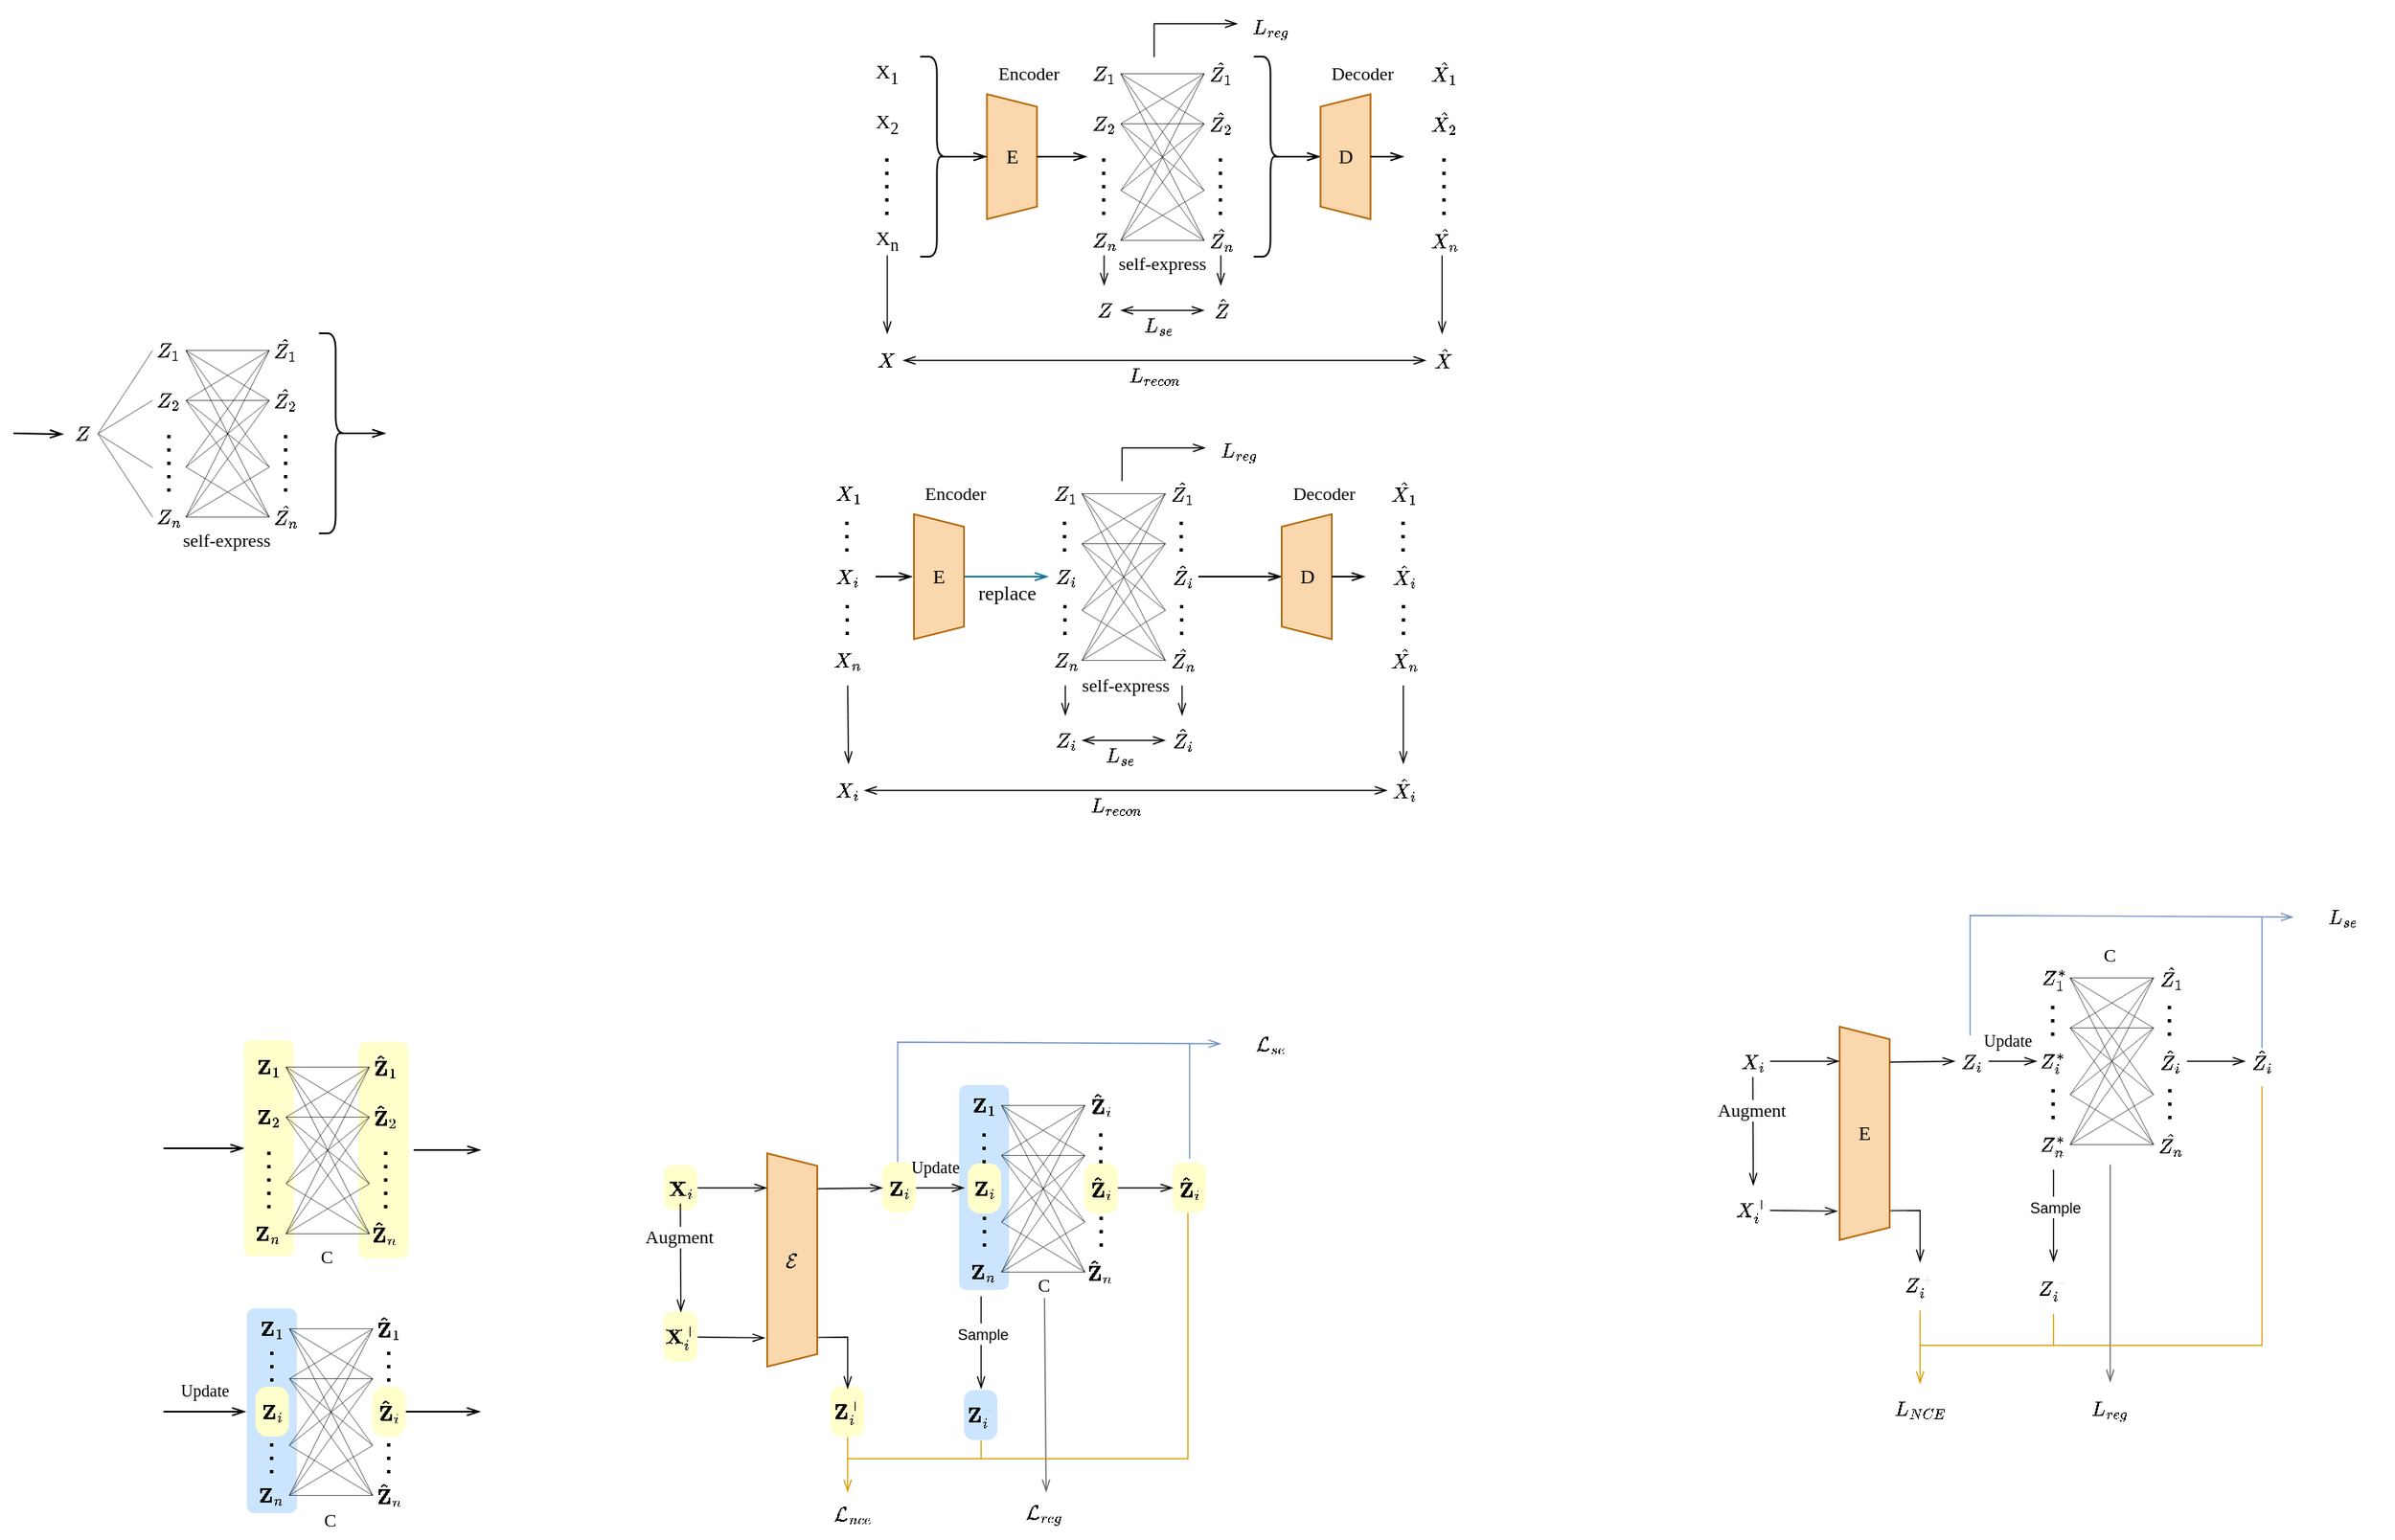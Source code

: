 <mxfile version="26.2.15">
  <diagram name="第 1 页" id="UdygwMZjY8NdEYgGrUYn">
    <mxGraphModel dx="1692" dy="506" grid="1" gridSize="10" guides="1" tooltips="1" connect="1" arrows="1" fold="1" page="1" pageScale="1" pageWidth="827" pageHeight="1169" math="1" shadow="0">
      <root>
        <mxCell id="0" />
        <mxCell id="1" parent="0" />
        <mxCell id="rkHvVx3Ez6-ziAKOJTC2-320" value="$$\mathbf{Z}_i$$" style="text;html=1;align=center;verticalAlign=middle;whiteSpace=wrap;rounded=1;fontFamily=Georgia;container=0;fillColor=light-dark(#ffffcc, #ededed);arcSize=33;" parent="1" vertex="1">
          <mxGeometry x="-99" y="732.5" width="20" height="30" as="geometry" />
        </mxCell>
        <mxCell id="MKTbrQnoti2lImlamXTL-55" value="" style="rounded=1;whiteSpace=wrap;html=1;strokeColor=none;fillColor=#CCE5FF;" parent="1" vertex="1">
          <mxGeometry x="-53" y="686" width="30" height="123" as="geometry" />
        </mxCell>
        <mxCell id="YoAfKYD_kycg_FNXqTaX-2" value="" style="rounded=1;whiteSpace=wrap;html=1;strokeColor=none;fillColor=#CCE5FF;" parent="1" vertex="1">
          <mxGeometry x="-480" y="820" width="30" height="123" as="geometry" />
        </mxCell>
        <mxCell id="rkHvVx3Ez6-ziAKOJTC2-20" value="E" style="shape=trapezoid;perimeter=trapezoidPerimeter;whiteSpace=wrap;html=1;fixedSize=1;direction=south;size=7.5;fillColor=#fad7ac;strokeColor=#b46504;fontFamily=Georgia;" parent="1" vertex="1">
          <mxGeometry x="-36.25" y="91.5" width="30" height="75" as="geometry" />
        </mxCell>
        <mxCell id="rkHvVx3Ez6-ziAKOJTC2-22" value="" style="group;fontFamily=Georgia;" parent="1" vertex="1" connectable="0">
          <mxGeometry x="-126.25" y="64" width="70" height="130" as="geometry" />
        </mxCell>
        <mxCell id="rkHvVx3Ez6-ziAKOJTC2-13" value="X&lt;sub&gt;1&lt;/sub&gt;" style="text;html=1;align=center;verticalAlign=middle;whiteSpace=wrap;rounded=0;fontFamily=Georgia;container=0;" parent="rkHvVx3Ez6-ziAKOJTC2-22" vertex="1">
          <mxGeometry width="60" height="30" as="geometry" />
        </mxCell>
        <mxCell id="rkHvVx3Ez6-ziAKOJTC2-14" value="X&lt;sub&gt;2&lt;/sub&gt;" style="text;html=1;align=center;verticalAlign=middle;whiteSpace=wrap;rounded=0;fontFamily=Georgia;container=0;" parent="rkHvVx3Ez6-ziAKOJTC2-22" vertex="1">
          <mxGeometry y="30" width="60" height="30" as="geometry" />
        </mxCell>
        <mxCell id="rkHvVx3Ez6-ziAKOJTC2-15" value="X&lt;sub&gt;n&lt;/sub&gt;" style="text;html=1;align=center;verticalAlign=middle;whiteSpace=wrap;rounded=0;fontFamily=Georgia;container=0;" parent="rkHvVx3Ez6-ziAKOJTC2-22" vertex="1">
          <mxGeometry y="100" width="60" height="30" as="geometry" />
        </mxCell>
        <mxCell id="rkHvVx3Ez6-ziAKOJTC2-16" value="" style="endArrow=none;dashed=1;html=1;dashPattern=1 3;strokeWidth=2;rounded=0;exitX=0.5;exitY=0;exitDx=0;exitDy=0;entryX=0.5;entryY=1;entryDx=0;entryDy=0;fontFamily=Georgia;" parent="rkHvVx3Ez6-ziAKOJTC2-22" source="rkHvVx3Ez6-ziAKOJTC2-15" target="rkHvVx3Ez6-ziAKOJTC2-14" edge="1">
          <mxGeometry width="50" height="50" relative="1" as="geometry">
            <mxPoint x="100" y="100" as="sourcePoint" />
            <mxPoint x="150" y="50" as="targetPoint" />
          </mxGeometry>
        </mxCell>
        <mxCell id="rkHvVx3Ez6-ziAKOJTC2-17" value="" style="shape=curlyBracket;whiteSpace=wrap;html=1;rounded=1;flipH=1;labelPosition=right;verticalLabelPosition=middle;align=left;verticalAlign=middle;container=0;fontFamily=Georgia;" parent="rkHvVx3Ez6-ziAKOJTC2-22" vertex="1">
          <mxGeometry x="50" y="5" width="20" height="120" as="geometry" />
        </mxCell>
        <mxCell id="rkHvVx3Ez6-ziAKOJTC2-23" value="" style="endArrow=openThin;html=1;rounded=0;strokeWidth=1;endFill=0;exitX=0.1;exitY=0.5;exitDx=0;exitDy=0;exitPerimeter=0;entryX=0.5;entryY=1;entryDx=0;entryDy=0;fontFamily=Georgia;" parent="1" source="rkHvVx3Ez6-ziAKOJTC2-17" target="rkHvVx3Ez6-ziAKOJTC2-20" edge="1">
          <mxGeometry width="50" height="50" relative="1" as="geometry">
            <mxPoint x="43.75" y="239" as="sourcePoint" />
            <mxPoint x="93.75" y="189" as="targetPoint" />
          </mxGeometry>
        </mxCell>
        <mxCell id="rkHvVx3Ez6-ziAKOJTC2-24" value="" style="endArrow=openThin;html=1;rounded=0;strokeWidth=1;endFill=0;exitX=0.5;exitY=0;exitDx=0;exitDy=0;fontFamily=Georgia;" parent="1" source="rkHvVx3Ez6-ziAKOJTC2-20" edge="1">
          <mxGeometry width="50" height="50" relative="1" as="geometry">
            <mxPoint x="4.75" y="139" as="sourcePoint" />
            <mxPoint x="23.75" y="129" as="targetPoint" />
          </mxGeometry>
        </mxCell>
        <mxCell id="rkHvVx3Ez6-ziAKOJTC2-58" value="" style="group;fontFamily=Georgia;" parent="1" vertex="1" connectable="0">
          <mxGeometry x="23.75" y="64" width="100" height="140" as="geometry" />
        </mxCell>
        <mxCell id="rkHvVx3Ez6-ziAKOJTC2-29" value="$$Z_1$$" style="text;html=1;align=center;verticalAlign=middle;whiteSpace=wrap;rounded=0;fontFamily=Georgia;container=0;" parent="rkHvVx3Ez6-ziAKOJTC2-58" vertex="1">
          <mxGeometry width="20" height="30" as="geometry" />
        </mxCell>
        <mxCell id="rkHvVx3Ez6-ziAKOJTC2-30" value="$$Z_2$$" style="text;html=1;align=center;verticalAlign=middle;whiteSpace=wrap;rounded=0;fontFamily=Georgia;container=0;" parent="rkHvVx3Ez6-ziAKOJTC2-58" vertex="1">
          <mxGeometry y="30" width="20" height="30" as="geometry" />
        </mxCell>
        <mxCell id="rkHvVx3Ez6-ziAKOJTC2-31" value="$$Z_{n}$$" style="text;html=1;align=center;verticalAlign=middle;whiteSpace=wrap;rounded=0;fontFamily=Georgia;container=0;" parent="rkHvVx3Ez6-ziAKOJTC2-58" vertex="1">
          <mxGeometry y="100" width="20" height="30" as="geometry" />
        </mxCell>
        <mxCell id="rkHvVx3Ez6-ziAKOJTC2-32" value="" style="endArrow=none;dashed=1;html=1;dashPattern=1 3;strokeWidth=2;rounded=0;exitX=0.5;exitY=0;exitDx=0;exitDy=0;entryX=0.5;entryY=1;entryDx=0;entryDy=0;fontFamily=Georgia;" parent="rkHvVx3Ez6-ziAKOJTC2-58" source="rkHvVx3Ez6-ziAKOJTC2-31" target="rkHvVx3Ez6-ziAKOJTC2-30" edge="1">
          <mxGeometry width="50" height="50" relative="1" as="geometry">
            <mxPoint x="80" y="100" as="sourcePoint" />
            <mxPoint x="130" y="50" as="targetPoint" />
          </mxGeometry>
        </mxCell>
        <mxCell id="rkHvVx3Ez6-ziAKOJTC2-33" value="$$\hat{Z_1}$$" style="text;html=1;align=center;verticalAlign=middle;whiteSpace=wrap;rounded=0;fontFamily=Georgia;container=0;" parent="rkHvVx3Ez6-ziAKOJTC2-58" vertex="1">
          <mxGeometry x="70" width="20" height="30" as="geometry" />
        </mxCell>
        <mxCell id="rkHvVx3Ez6-ziAKOJTC2-34" value="$$\hat{Z_2}$$" style="text;html=1;align=center;verticalAlign=middle;whiteSpace=wrap;rounded=0;fontFamily=Georgia;container=0;" parent="rkHvVx3Ez6-ziAKOJTC2-58" vertex="1">
          <mxGeometry x="70" y="30" width="20" height="30" as="geometry" />
        </mxCell>
        <mxCell id="rkHvVx3Ez6-ziAKOJTC2-35" value="$$\hat{Z_{n}}$$" style="text;html=1;align=center;verticalAlign=middle;whiteSpace=wrap;rounded=0;fontFamily=Georgia;container=0;" parent="rkHvVx3Ez6-ziAKOJTC2-58" vertex="1">
          <mxGeometry x="70" y="100" width="20" height="30" as="geometry" />
        </mxCell>
        <mxCell id="rkHvVx3Ez6-ziAKOJTC2-36" value="" style="endArrow=none;dashed=1;html=1;dashPattern=1 3;strokeWidth=2;rounded=0;exitX=0.5;exitY=0;exitDx=0;exitDy=0;entryX=0.5;entryY=1;entryDx=0;entryDy=0;fontFamily=Georgia;" parent="rkHvVx3Ez6-ziAKOJTC2-58" source="rkHvVx3Ez6-ziAKOJTC2-35" target="rkHvVx3Ez6-ziAKOJTC2-34" edge="1">
          <mxGeometry width="50" height="50" relative="1" as="geometry">
            <mxPoint x="150" y="100" as="sourcePoint" />
            <mxPoint x="200" y="50" as="targetPoint" />
          </mxGeometry>
        </mxCell>
        <mxCell id="rkHvVx3Ez6-ziAKOJTC2-39" value="" style="endArrow=none;html=1;rounded=0;strokeWidth=0.3;endFill=0;startFill=0;exitX=1;exitY=0.5;exitDx=0;exitDy=0;entryX=0;entryY=0.5;entryDx=0;entryDy=0;fontFamily=Georgia;" parent="rkHvVx3Ez6-ziAKOJTC2-58" source="rkHvVx3Ez6-ziAKOJTC2-29" target="rkHvVx3Ez6-ziAKOJTC2-35" edge="1">
          <mxGeometry width="50" height="50" relative="1" as="geometry">
            <mxPoint x="-170.0" y="185" as="sourcePoint" />
            <mxPoint x="-120.04" y="285" as="targetPoint" />
          </mxGeometry>
        </mxCell>
        <mxCell id="rkHvVx3Ez6-ziAKOJTC2-42" value="" style="endArrow=none;html=1;rounded=0;strokeWidth=0.3;endFill=0;startFill=0;exitX=1;exitY=0.5;exitDx=0;exitDy=0;entryX=0;entryY=0.5;entryDx=0;entryDy=0;fontFamily=Georgia;" parent="rkHvVx3Ez6-ziAKOJTC2-58" source="rkHvVx3Ez6-ziAKOJTC2-30" target="rkHvVx3Ez6-ziAKOJTC2-35" edge="1">
          <mxGeometry width="50" height="50" relative="1" as="geometry">
            <mxPoint x="30" y="25" as="sourcePoint" />
            <mxPoint x="80" y="125" as="targetPoint" />
          </mxGeometry>
        </mxCell>
        <mxCell id="rkHvVx3Ez6-ziAKOJTC2-43" value="" style="endArrow=none;html=1;rounded=0;strokeWidth=0.3;endFill=0;startFill=0;entryX=0;entryY=0.5;entryDx=0;entryDy=0;fontFamily=Georgia;" parent="rkHvVx3Ez6-ziAKOJTC2-58" target="rkHvVx3Ez6-ziAKOJTC2-35" edge="1">
          <mxGeometry width="50" height="50" relative="1" as="geometry">
            <mxPoint x="20" y="85" as="sourcePoint" />
            <mxPoint x="80" y="125" as="targetPoint" />
          </mxGeometry>
        </mxCell>
        <mxCell id="rkHvVx3Ez6-ziAKOJTC2-44" value="" style="endArrow=none;html=1;rounded=0;strokeWidth=0.3;endFill=0;startFill=0;entryX=0;entryY=0.5;entryDx=0;entryDy=0;exitX=1;exitY=0.5;exitDx=0;exitDy=0;fontFamily=Georgia;" parent="rkHvVx3Ez6-ziAKOJTC2-58" source="rkHvVx3Ez6-ziAKOJTC2-31" target="rkHvVx3Ez6-ziAKOJTC2-35" edge="1">
          <mxGeometry width="50" height="50" relative="1" as="geometry">
            <mxPoint x="30" y="95" as="sourcePoint" />
            <mxPoint x="80" y="125" as="targetPoint" />
          </mxGeometry>
        </mxCell>
        <mxCell id="rkHvVx3Ez6-ziAKOJTC2-45" value="" style="endArrow=none;html=1;rounded=0;strokeWidth=0.3;endFill=0;startFill=0;exitX=1;exitY=0.5;exitDx=0;exitDy=0;entryX=0;entryY=0.5;entryDx=0;entryDy=0;fontFamily=Georgia;" parent="rkHvVx3Ez6-ziAKOJTC2-58" source="rkHvVx3Ez6-ziAKOJTC2-29" target="rkHvVx3Ez6-ziAKOJTC2-33" edge="1">
          <mxGeometry width="50" height="50" relative="1" as="geometry">
            <mxPoint x="30" y="25" as="sourcePoint" />
            <mxPoint x="80" y="125" as="targetPoint" />
          </mxGeometry>
        </mxCell>
        <mxCell id="rkHvVx3Ez6-ziAKOJTC2-46" value="" style="endArrow=none;html=1;rounded=0;strokeWidth=0.3;endFill=0;startFill=0;exitX=1;exitY=0.5;exitDx=0;exitDy=0;entryX=0;entryY=0.5;entryDx=0;entryDy=0;fontFamily=Georgia;" parent="rkHvVx3Ez6-ziAKOJTC2-58" source="rkHvVx3Ez6-ziAKOJTC2-30" target="rkHvVx3Ez6-ziAKOJTC2-33" edge="1">
          <mxGeometry width="50" height="50" relative="1" as="geometry">
            <mxPoint x="30" y="25" as="sourcePoint" />
            <mxPoint x="80" y="25" as="targetPoint" />
          </mxGeometry>
        </mxCell>
        <mxCell id="rkHvVx3Ez6-ziAKOJTC2-47" value="" style="endArrow=none;html=1;rounded=0;strokeWidth=0.3;endFill=0;startFill=0;entryX=0;entryY=0.5;entryDx=0;entryDy=0;fontFamily=Georgia;" parent="rkHvVx3Ez6-ziAKOJTC2-58" target="rkHvVx3Ez6-ziAKOJTC2-33" edge="1">
          <mxGeometry width="50" height="50" relative="1" as="geometry">
            <mxPoint x="20" y="85" as="sourcePoint" />
            <mxPoint x="80" y="25" as="targetPoint" />
          </mxGeometry>
        </mxCell>
        <mxCell id="rkHvVx3Ez6-ziAKOJTC2-48" value="" style="endArrow=none;html=1;rounded=0;strokeWidth=0.3;endFill=0;startFill=0;entryX=0;entryY=0.5;entryDx=0;entryDy=0;exitX=1;exitY=0.5;exitDx=0;exitDy=0;fontFamily=Georgia;" parent="rkHvVx3Ez6-ziAKOJTC2-58" source="rkHvVx3Ez6-ziAKOJTC2-31" target="rkHvVx3Ez6-ziAKOJTC2-33" edge="1">
          <mxGeometry width="50" height="50" relative="1" as="geometry">
            <mxPoint x="30" y="95" as="sourcePoint" />
            <mxPoint x="80" y="25" as="targetPoint" />
          </mxGeometry>
        </mxCell>
        <mxCell id="rkHvVx3Ez6-ziAKOJTC2-49" value="" style="endArrow=none;html=1;rounded=0;strokeWidth=0.3;endFill=0;startFill=0;entryX=0;entryY=0.5;entryDx=0;entryDy=0;exitX=1;exitY=0.5;exitDx=0;exitDy=0;fontFamily=Georgia;" parent="rkHvVx3Ez6-ziAKOJTC2-58" source="rkHvVx3Ez6-ziAKOJTC2-30" target="rkHvVx3Ez6-ziAKOJTC2-34" edge="1">
          <mxGeometry width="50" height="50" relative="1" as="geometry">
            <mxPoint x="30" y="125" as="sourcePoint" />
            <mxPoint x="80" y="25" as="targetPoint" />
          </mxGeometry>
        </mxCell>
        <mxCell id="rkHvVx3Ez6-ziAKOJTC2-50" value="" style="endArrow=none;html=1;rounded=0;strokeWidth=0.3;endFill=0;startFill=0;exitX=1;exitY=0.5;exitDx=0;exitDy=0;fontFamily=Georgia;" parent="rkHvVx3Ez6-ziAKOJTC2-58" source="rkHvVx3Ez6-ziAKOJTC2-30" edge="1">
          <mxGeometry width="50" height="50" relative="1" as="geometry">
            <mxPoint x="30" y="125" as="sourcePoint" />
            <mxPoint x="70" y="85" as="targetPoint" />
          </mxGeometry>
        </mxCell>
        <mxCell id="rkHvVx3Ez6-ziAKOJTC2-51" value="" style="endArrow=none;html=1;rounded=0;strokeWidth=0.3;endFill=0;startFill=0;exitX=1;exitY=0.5;exitDx=0;exitDy=0;entryX=0;entryY=0.5;entryDx=0;entryDy=0;fontFamily=Georgia;" parent="rkHvVx3Ez6-ziAKOJTC2-58" source="rkHvVx3Ez6-ziAKOJTC2-31" target="rkHvVx3Ez6-ziAKOJTC2-34" edge="1">
          <mxGeometry width="50" height="50" relative="1" as="geometry">
            <mxPoint x="10" y="165" as="sourcePoint" />
            <mxPoint x="70" y="145" as="targetPoint" />
          </mxGeometry>
        </mxCell>
        <mxCell id="rkHvVx3Ez6-ziAKOJTC2-52" value="" style="endArrow=none;html=1;rounded=0;strokeWidth=0.3;endFill=0;startFill=0;exitX=1;exitY=0.5;exitDx=0;exitDy=0;fontFamily=Georgia;" parent="rkHvVx3Ez6-ziAKOJTC2-58" source="rkHvVx3Ez6-ziAKOJTC2-31" edge="1">
          <mxGeometry width="50" height="50" relative="1" as="geometry">
            <mxPoint x="30" y="125" as="sourcePoint" />
            <mxPoint x="70" y="85" as="targetPoint" />
          </mxGeometry>
        </mxCell>
        <mxCell id="rkHvVx3Ez6-ziAKOJTC2-53" value="" style="endArrow=none;html=1;rounded=0;strokeWidth=0.3;endFill=0;startFill=0;entryX=0;entryY=0.5;entryDx=0;entryDy=0;exitX=1;exitY=0.5;exitDx=0;exitDy=0;fontFamily=Georgia;" parent="rkHvVx3Ez6-ziAKOJTC2-58" source="rkHvVx3Ez6-ziAKOJTC2-29" target="rkHvVx3Ez6-ziAKOJTC2-34" edge="1">
          <mxGeometry width="50" height="50" relative="1" as="geometry">
            <mxPoint x="30" y="125" as="sourcePoint" />
            <mxPoint x="80" y="125" as="targetPoint" />
          </mxGeometry>
        </mxCell>
        <mxCell id="rkHvVx3Ez6-ziAKOJTC2-54" value="" style="endArrow=none;html=1;rounded=0;strokeWidth=0.3;endFill=0;startFill=0;entryX=0;entryY=0.5;entryDx=0;entryDy=0;fontFamily=Georgia;" parent="rkHvVx3Ez6-ziAKOJTC2-58" target="rkHvVx3Ez6-ziAKOJTC2-34" edge="1">
          <mxGeometry width="50" height="50" relative="1" as="geometry">
            <mxPoint x="20" y="85" as="sourcePoint" />
            <mxPoint x="80" y="125" as="targetPoint" />
          </mxGeometry>
        </mxCell>
        <mxCell id="rkHvVx3Ez6-ziAKOJTC2-55" value="" style="endArrow=none;html=1;rounded=0;strokeWidth=0.3;endFill=0;startFill=0;exitX=1;exitY=0.5;exitDx=0;exitDy=0;fontFamily=Georgia;" parent="rkHvVx3Ez6-ziAKOJTC2-58" source="rkHvVx3Ez6-ziAKOJTC2-29" edge="1">
          <mxGeometry width="50" height="50" relative="1" as="geometry">
            <mxPoint x="30" y="125" as="sourcePoint" />
            <mxPoint x="70" y="85" as="targetPoint" />
          </mxGeometry>
        </mxCell>
        <mxCell id="rkHvVx3Ez6-ziAKOJTC2-192" value="&lt;span style=&quot;font-size: 11px;&quot;&gt;&lt;font&gt;self-express&lt;/font&gt;&lt;/span&gt;" style="text;html=1;align=center;verticalAlign=middle;whiteSpace=wrap;rounded=0;fontFamily=Georgia;" parent="rkHvVx3Ez6-ziAKOJTC2-58" vertex="1">
          <mxGeometry x="5" y="121" width="80" height="15" as="geometry" />
        </mxCell>
        <mxCell id="rkHvVx3Ez6-ziAKOJTC2-59" value="" style="shape=curlyBracket;whiteSpace=wrap;html=1;rounded=1;flipH=1;labelPosition=right;verticalLabelPosition=middle;align=left;verticalAlign=middle;container=0;fontFamily=Georgia;" parent="1" vertex="1">
          <mxGeometry x="123.75" y="69" width="20" height="120" as="geometry" />
        </mxCell>
        <mxCell id="rkHvVx3Ez6-ziAKOJTC2-60" value="" style="endArrow=openThin;html=1;rounded=0;strokeWidth=1;endFill=0;exitX=0.1;exitY=0.5;exitDx=0;exitDy=0;exitPerimeter=0;entryX=0.5;entryY=1;entryDx=0;entryDy=0;fontFamily=Georgia;" parent="1" source="rkHvVx3Ez6-ziAKOJTC2-59" edge="1">
          <mxGeometry width="50" height="50" relative="1" as="geometry">
            <mxPoint x="243.75" y="239" as="sourcePoint" />
            <mxPoint x="163.75" y="129" as="targetPoint" />
          </mxGeometry>
        </mxCell>
        <mxCell id="rkHvVx3Ez6-ziAKOJTC2-61" value="D" style="shape=trapezoid;perimeter=trapezoidPerimeter;whiteSpace=wrap;html=1;fixedSize=1;direction=north;size=7.5;fillColor=#fad7ac;strokeColor=#b46504;fontFamily=Georgia;" parent="1" vertex="1">
          <mxGeometry x="163.75" y="91.5" width="30" height="75" as="geometry" />
        </mxCell>
        <mxCell id="rkHvVx3Ez6-ziAKOJTC2-62" value="" style="endArrow=openThin;html=1;rounded=0;strokeWidth=1;endFill=0;exitX=0.5;exitY=1;exitDx=0;exitDy=0;fontFamily=Georgia;" parent="1" source="rkHvVx3Ez6-ziAKOJTC2-61" edge="1">
          <mxGeometry width="50" height="50" relative="1" as="geometry">
            <mxPoint x="151.75" y="139" as="sourcePoint" />
            <mxPoint x="213.75" y="129" as="targetPoint" />
          </mxGeometry>
        </mxCell>
        <mxCell id="rkHvVx3Ez6-ziAKOJTC2-63" value="$$\hat{X_1}$$" style="text;html=1;align=center;verticalAlign=middle;whiteSpace=wrap;rounded=0;fontFamily=Georgia;container=0;" parent="1" vertex="1">
          <mxGeometry x="207.75" y="64" width="60" height="30" as="geometry" />
        </mxCell>
        <mxCell id="rkHvVx3Ez6-ziAKOJTC2-64" value="$$\hat{X_2}$$" style="text;html=1;align=center;verticalAlign=middle;whiteSpace=wrap;rounded=0;fontFamily=Georgia;container=0;" parent="1" vertex="1">
          <mxGeometry x="207.75" y="94" width="60" height="30" as="geometry" />
        </mxCell>
        <mxCell id="rkHvVx3Ez6-ziAKOJTC2-65" value="$$\hat{X_n}$$" style="text;html=1;align=center;verticalAlign=middle;whiteSpace=wrap;rounded=0;fontFamily=Georgia;container=0;" parent="1" vertex="1">
          <mxGeometry x="207.75" y="164" width="60" height="30" as="geometry" />
        </mxCell>
        <mxCell id="rkHvVx3Ez6-ziAKOJTC2-66" value="" style="endArrow=none;dashed=1;html=1;dashPattern=1 3;strokeWidth=2;rounded=0;exitX=0.5;exitY=0;exitDx=0;exitDy=0;entryX=0.5;entryY=1;entryDx=0;entryDy=0;fontFamily=Georgia;" parent="1" source="rkHvVx3Ez6-ziAKOJTC2-65" target="rkHvVx3Ez6-ziAKOJTC2-64" edge="1">
          <mxGeometry width="50" height="50" relative="1" as="geometry">
            <mxPoint x="307.75" y="164" as="sourcePoint" />
            <mxPoint x="357.75" y="114" as="targetPoint" />
          </mxGeometry>
        </mxCell>
        <mxCell id="rkHvVx3Ez6-ziAKOJTC2-71" value="&lt;font style=&quot;font-size: 11px;&quot;&gt;Encoder&lt;/font&gt;" style="text;html=1;align=center;verticalAlign=middle;whiteSpace=wrap;rounded=0;fontFamily=Georgia;" parent="1" vertex="1">
          <mxGeometry x="-36.25" y="71.5" width="50" height="15" as="geometry" />
        </mxCell>
        <mxCell id="rkHvVx3Ez6-ziAKOJTC2-72" value="&lt;font style=&quot;font-size: 11px;&quot;&gt;Decoder&lt;/font&gt;" style="text;html=1;align=center;verticalAlign=middle;whiteSpace=wrap;rounded=0;fontFamily=Georgia;" parent="1" vertex="1">
          <mxGeometry x="163.75" y="71.5" width="50" height="15" as="geometry" />
        </mxCell>
        <mxCell id="rkHvVx3Ez6-ziAKOJTC2-74" value="E" style="shape=trapezoid;perimeter=trapezoidPerimeter;whiteSpace=wrap;html=1;fixedSize=1;direction=south;size=7.5;fillColor=#fad7ac;strokeColor=#b46504;fontFamily=Georgia;" parent="1" vertex="1">
          <mxGeometry x="-80" y="343.5" width="30" height="75" as="geometry" />
        </mxCell>
        <mxCell id="rkHvVx3Ez6-ziAKOJTC2-81" value="" style="endArrow=openThin;html=1;rounded=0;strokeWidth=1;endFill=0;exitX=0.1;exitY=0.5;exitDx=0;exitDy=0;exitPerimeter=0;entryX=0.5;entryY=1;entryDx=0;entryDy=0;fontFamily=Georgia;" parent="1" edge="1">
          <mxGeometry width="50" height="50" relative="1" as="geometry">
            <mxPoint x="-103" y="381" as="sourcePoint" />
            <mxPoint x="-81" y="381" as="targetPoint" />
          </mxGeometry>
        </mxCell>
        <mxCell id="rkHvVx3Ez6-ziAKOJTC2-82" value="" style="endArrow=openThin;html=1;rounded=0;strokeWidth=1;endFill=0;exitX=0.5;exitY=0;exitDx=0;exitDy=0;entryX=0;entryY=0.5;entryDx=0;entryDy=0;fillColor=#b1ddf0;strokeColor=#10739e;fontFamily=Georgia;" parent="1" source="rkHvVx3Ez6-ziAKOJTC2-74" target="rkHvVx3Ez6-ziAKOJTC2-128" edge="1">
          <mxGeometry width="50" height="50" relative="1" as="geometry">
            <mxPoint x="-39" y="391" as="sourcePoint" />
            <mxPoint x="-20" y="381" as="targetPoint" />
          </mxGeometry>
        </mxCell>
        <mxCell id="rkHvVx3Ez6-ziAKOJTC2-83" value="" style="group;fontFamily=Georgia;" parent="1" vertex="1" connectable="0">
          <mxGeometry x="0.5" y="316" width="100" height="130" as="geometry" />
        </mxCell>
        <mxCell id="rkHvVx3Ez6-ziAKOJTC2-92" value="" style="endArrow=none;html=1;rounded=0;strokeWidth=0.3;endFill=0;startFill=0;exitX=1;exitY=0.5;exitDx=0;exitDy=0;entryX=0;entryY=0.5;entryDx=0;entryDy=0;fontFamily=Georgia;" parent="rkHvVx3Ez6-ziAKOJTC2-83" edge="1">
          <mxGeometry width="50" height="50" relative="1" as="geometry">
            <mxPoint x="20" y="15" as="sourcePoint" />
            <mxPoint x="70" y="115" as="targetPoint" />
          </mxGeometry>
        </mxCell>
        <mxCell id="rkHvVx3Ez6-ziAKOJTC2-93" value="" style="endArrow=none;html=1;rounded=0;strokeWidth=0.3;endFill=0;startFill=0;exitX=1;exitY=0.5;exitDx=0;exitDy=0;entryX=0;entryY=0.5;entryDx=0;entryDy=0;fontFamily=Georgia;" parent="rkHvVx3Ez6-ziAKOJTC2-83" edge="1">
          <mxGeometry width="50" height="50" relative="1" as="geometry">
            <mxPoint x="20" y="45" as="sourcePoint" />
            <mxPoint x="70" y="115" as="targetPoint" />
          </mxGeometry>
        </mxCell>
        <mxCell id="rkHvVx3Ez6-ziAKOJTC2-94" value="" style="endArrow=none;html=1;rounded=0;strokeWidth=0.3;endFill=0;startFill=0;entryX=0;entryY=0.5;entryDx=0;entryDy=0;fontFamily=Georgia;" parent="rkHvVx3Ez6-ziAKOJTC2-83" edge="1">
          <mxGeometry width="50" height="50" relative="1" as="geometry">
            <mxPoint x="20" y="85" as="sourcePoint" />
            <mxPoint x="70" y="115" as="targetPoint" />
          </mxGeometry>
        </mxCell>
        <mxCell id="rkHvVx3Ez6-ziAKOJTC2-95" value="" style="endArrow=none;html=1;rounded=0;strokeWidth=0.3;endFill=0;startFill=0;entryX=0;entryY=0.5;entryDx=0;entryDy=0;exitX=1;exitY=0.5;exitDx=0;exitDy=0;fontFamily=Georgia;" parent="rkHvVx3Ez6-ziAKOJTC2-83" edge="1">
          <mxGeometry width="50" height="50" relative="1" as="geometry">
            <mxPoint x="20" y="115" as="sourcePoint" />
            <mxPoint x="70" y="115" as="targetPoint" />
          </mxGeometry>
        </mxCell>
        <mxCell id="rkHvVx3Ez6-ziAKOJTC2-96" value="" style="endArrow=none;html=1;rounded=0;strokeWidth=0.3;endFill=0;startFill=0;exitX=1;exitY=0.5;exitDx=0;exitDy=0;entryX=0;entryY=0.5;entryDx=0;entryDy=0;fontFamily=Georgia;" parent="rkHvVx3Ez6-ziAKOJTC2-83" edge="1">
          <mxGeometry width="50" height="50" relative="1" as="geometry">
            <mxPoint x="20" y="15" as="sourcePoint" />
            <mxPoint x="70" y="15" as="targetPoint" />
          </mxGeometry>
        </mxCell>
        <mxCell id="rkHvVx3Ez6-ziAKOJTC2-97" value="" style="endArrow=none;html=1;rounded=0;strokeWidth=0.3;endFill=0;startFill=0;exitX=1;exitY=0.5;exitDx=0;exitDy=0;entryX=0;entryY=0.5;entryDx=0;entryDy=0;fontFamily=Georgia;" parent="rkHvVx3Ez6-ziAKOJTC2-83" edge="1">
          <mxGeometry width="50" height="50" relative="1" as="geometry">
            <mxPoint x="20" y="45" as="sourcePoint" />
            <mxPoint x="70" y="15" as="targetPoint" />
          </mxGeometry>
        </mxCell>
        <mxCell id="rkHvVx3Ez6-ziAKOJTC2-98" value="" style="endArrow=none;html=1;rounded=0;strokeWidth=0.3;endFill=0;startFill=0;entryX=0;entryY=0.5;entryDx=0;entryDy=0;fontFamily=Georgia;" parent="rkHvVx3Ez6-ziAKOJTC2-83" edge="1">
          <mxGeometry width="50" height="50" relative="1" as="geometry">
            <mxPoint x="20" y="85" as="sourcePoint" />
            <mxPoint x="70" y="15" as="targetPoint" />
          </mxGeometry>
        </mxCell>
        <mxCell id="rkHvVx3Ez6-ziAKOJTC2-99" value="" style="endArrow=none;html=1;rounded=0;strokeWidth=0.3;endFill=0;startFill=0;entryX=0;entryY=0.5;entryDx=0;entryDy=0;exitX=1;exitY=0.5;exitDx=0;exitDy=0;fontFamily=Georgia;" parent="rkHvVx3Ez6-ziAKOJTC2-83" edge="1">
          <mxGeometry width="50" height="50" relative="1" as="geometry">
            <mxPoint x="20" y="115" as="sourcePoint" />
            <mxPoint x="70" y="15" as="targetPoint" />
          </mxGeometry>
        </mxCell>
        <mxCell id="rkHvVx3Ez6-ziAKOJTC2-100" value="" style="endArrow=none;html=1;rounded=0;strokeWidth=0.3;endFill=0;startFill=0;entryX=0;entryY=0.5;entryDx=0;entryDy=0;exitX=1;exitY=0.5;exitDx=0;exitDy=0;fontFamily=Georgia;" parent="rkHvVx3Ez6-ziAKOJTC2-83" edge="1">
          <mxGeometry width="50" height="50" relative="1" as="geometry">
            <mxPoint x="20" y="45" as="sourcePoint" />
            <mxPoint x="70" y="45" as="targetPoint" />
          </mxGeometry>
        </mxCell>
        <mxCell id="rkHvVx3Ez6-ziAKOJTC2-101" value="" style="endArrow=none;html=1;rounded=0;strokeWidth=0.3;endFill=0;startFill=0;exitX=1;exitY=0.5;exitDx=0;exitDy=0;fontFamily=Georgia;" parent="rkHvVx3Ez6-ziAKOJTC2-83" edge="1">
          <mxGeometry width="50" height="50" relative="1" as="geometry">
            <mxPoint x="20" y="45" as="sourcePoint" />
            <mxPoint x="70" y="85" as="targetPoint" />
          </mxGeometry>
        </mxCell>
        <mxCell id="rkHvVx3Ez6-ziAKOJTC2-102" value="" style="endArrow=none;html=1;rounded=0;strokeWidth=0.3;endFill=0;startFill=0;exitX=1;exitY=0.5;exitDx=0;exitDy=0;entryX=0;entryY=0.5;entryDx=0;entryDy=0;fontFamily=Georgia;" parent="rkHvVx3Ez6-ziAKOJTC2-83" edge="1">
          <mxGeometry width="50" height="50" relative="1" as="geometry">
            <mxPoint x="20" y="115" as="sourcePoint" />
            <mxPoint x="70" y="45" as="targetPoint" />
          </mxGeometry>
        </mxCell>
        <mxCell id="rkHvVx3Ez6-ziAKOJTC2-103" value="" style="endArrow=none;html=1;rounded=0;strokeWidth=0.3;endFill=0;startFill=0;exitX=1;exitY=0.5;exitDx=0;exitDy=0;fontFamily=Georgia;" parent="rkHvVx3Ez6-ziAKOJTC2-83" edge="1">
          <mxGeometry width="50" height="50" relative="1" as="geometry">
            <mxPoint x="20" y="115" as="sourcePoint" />
            <mxPoint x="70" y="85" as="targetPoint" />
          </mxGeometry>
        </mxCell>
        <mxCell id="rkHvVx3Ez6-ziAKOJTC2-104" value="" style="endArrow=none;html=1;rounded=0;strokeWidth=0.3;endFill=0;startFill=0;entryX=0;entryY=0.5;entryDx=0;entryDy=0;exitX=1;exitY=0.5;exitDx=0;exitDy=0;fontFamily=Georgia;" parent="rkHvVx3Ez6-ziAKOJTC2-83" edge="1">
          <mxGeometry width="50" height="50" relative="1" as="geometry">
            <mxPoint x="20" y="15" as="sourcePoint" />
            <mxPoint x="70" y="45" as="targetPoint" />
          </mxGeometry>
        </mxCell>
        <mxCell id="rkHvVx3Ez6-ziAKOJTC2-105" value="" style="endArrow=none;html=1;rounded=0;strokeWidth=0.3;endFill=0;startFill=0;entryX=0;entryY=0.5;entryDx=0;entryDy=0;fontFamily=Georgia;" parent="rkHvVx3Ez6-ziAKOJTC2-83" edge="1">
          <mxGeometry width="50" height="50" relative="1" as="geometry">
            <mxPoint x="20" y="85" as="sourcePoint" />
            <mxPoint x="70" y="45" as="targetPoint" />
          </mxGeometry>
        </mxCell>
        <mxCell id="rkHvVx3Ez6-ziAKOJTC2-106" value="" style="endArrow=none;html=1;rounded=0;strokeWidth=0.3;endFill=0;startFill=0;exitX=1;exitY=0.5;exitDx=0;exitDy=0;fontFamily=Georgia;" parent="rkHvVx3Ez6-ziAKOJTC2-83" edge="1">
          <mxGeometry width="50" height="50" relative="1" as="geometry">
            <mxPoint x="20" y="15" as="sourcePoint" />
            <mxPoint x="70" y="85" as="targetPoint" />
          </mxGeometry>
        </mxCell>
        <mxCell id="rkHvVx3Ez6-ziAKOJTC2-125" value="$$Z_1$$" style="text;html=1;align=center;verticalAlign=middle;whiteSpace=wrap;rounded=0;fontFamily=Georgia;container=0;" parent="rkHvVx3Ez6-ziAKOJTC2-83" vertex="1">
          <mxGeometry x="3.75" width="12.5" height="30" as="geometry" />
        </mxCell>
        <mxCell id="rkHvVx3Ez6-ziAKOJTC2-126" value="$$Z_n$$" style="text;html=1;align=center;verticalAlign=middle;whiteSpace=wrap;rounded=0;fontFamily=Georgia;container=0;" parent="rkHvVx3Ez6-ziAKOJTC2-83" vertex="1">
          <mxGeometry y="100" width="20" height="30" as="geometry" />
        </mxCell>
        <mxCell id="rkHvVx3Ez6-ziAKOJTC2-127" value="" style="endArrow=none;dashed=1;html=1;dashPattern=1 3;strokeWidth=2;rounded=0;exitX=0.5;exitY=0;exitDx=0;exitDy=0;fontFamily=Georgia;" parent="rkHvVx3Ez6-ziAKOJTC2-83" source="rkHvVx3Ez6-ziAKOJTC2-126" edge="1">
          <mxGeometry width="50" height="50" relative="1" as="geometry">
            <mxPoint x="80" y="100" as="sourcePoint" />
            <mxPoint x="10" y="80" as="targetPoint" />
          </mxGeometry>
        </mxCell>
        <mxCell id="rkHvVx3Ez6-ziAKOJTC2-128" value="$$Z_i$$" style="text;html=1;align=center;verticalAlign=middle;whiteSpace=wrap;rounded=0;fontFamily=Georgia;container=0;" parent="rkHvVx3Ez6-ziAKOJTC2-83" vertex="1">
          <mxGeometry y="50" width="20" height="30" as="geometry" />
        </mxCell>
        <mxCell id="rkHvVx3Ez6-ziAKOJTC2-129" value="" style="endArrow=none;dashed=1;html=1;dashPattern=1 3;strokeWidth=2;rounded=0;exitX=0.5;exitY=0;exitDx=0;exitDy=0;fontFamily=Georgia;" parent="rkHvVx3Ez6-ziAKOJTC2-83" edge="1">
          <mxGeometry width="50" height="50" relative="1" as="geometry">
            <mxPoint x="9.76" y="50" as="sourcePoint" />
            <mxPoint x="9.76" y="30" as="targetPoint" />
          </mxGeometry>
        </mxCell>
        <mxCell id="rkHvVx3Ez6-ziAKOJTC2-132" value="$$\hat{Z_1}$$" style="text;html=1;align=center;verticalAlign=middle;whiteSpace=wrap;rounded=0;fontFamily=Georgia;container=0;" parent="rkHvVx3Ez6-ziAKOJTC2-83" vertex="1">
          <mxGeometry x="73.75" width="12.5" height="30" as="geometry" />
        </mxCell>
        <mxCell id="rkHvVx3Ez6-ziAKOJTC2-133" value="$$\hat{Z_n}$$" style="text;html=1;align=center;verticalAlign=middle;whiteSpace=wrap;rounded=0;fontFamily=Georgia;container=0;" parent="rkHvVx3Ez6-ziAKOJTC2-83" vertex="1">
          <mxGeometry x="70" y="100" width="20" height="30" as="geometry" />
        </mxCell>
        <mxCell id="rkHvVx3Ez6-ziAKOJTC2-134" value="" style="endArrow=none;dashed=1;html=1;dashPattern=1 3;strokeWidth=2;rounded=0;exitX=0.5;exitY=0;exitDx=0;exitDy=0;fontFamily=Georgia;" parent="rkHvVx3Ez6-ziAKOJTC2-83" source="rkHvVx3Ez6-ziAKOJTC2-133" edge="1">
          <mxGeometry width="50" height="50" relative="1" as="geometry">
            <mxPoint x="150" y="100" as="sourcePoint" />
            <mxPoint x="80" y="80" as="targetPoint" />
          </mxGeometry>
        </mxCell>
        <mxCell id="rkHvVx3Ez6-ziAKOJTC2-135" value="$$\hat{Z_i}$$" style="text;html=1;align=center;verticalAlign=middle;whiteSpace=wrap;rounded=0;fontFamily=Georgia;container=0;" parent="rkHvVx3Ez6-ziAKOJTC2-83" vertex="1">
          <mxGeometry x="70" y="50" width="20" height="30" as="geometry" />
        </mxCell>
        <mxCell id="rkHvVx3Ez6-ziAKOJTC2-136" value="" style="endArrow=none;dashed=1;html=1;dashPattern=1 3;strokeWidth=2;rounded=0;exitX=0.5;exitY=0;exitDx=0;exitDy=0;fontFamily=Georgia;" parent="rkHvVx3Ez6-ziAKOJTC2-83" edge="1">
          <mxGeometry width="50" height="50" relative="1" as="geometry">
            <mxPoint x="79.76" y="50" as="sourcePoint" />
            <mxPoint x="79.76" y="30" as="targetPoint" />
          </mxGeometry>
        </mxCell>
        <mxCell id="rkHvVx3Ez6-ziAKOJTC2-108" value="" style="endArrow=openThin;html=1;rounded=0;strokeWidth=1;endFill=0;exitX=1;exitY=0.5;exitDx=0;exitDy=0;entryX=0.5;entryY=1;entryDx=0;entryDy=0;fontFamily=Georgia;" parent="1" source="rkHvVx3Ez6-ziAKOJTC2-135" edge="1">
          <mxGeometry width="50" height="50" relative="1" as="geometry">
            <mxPoint x="118.5" y="381" as="sourcePoint" />
            <mxPoint x="140.5" y="381" as="targetPoint" />
          </mxGeometry>
        </mxCell>
        <mxCell id="rkHvVx3Ez6-ziAKOJTC2-109" value="D" style="shape=trapezoid;perimeter=trapezoidPerimeter;whiteSpace=wrap;html=1;fixedSize=1;direction=north;size=7.5;fillColor=#fad7ac;strokeColor=#b46504;fontFamily=Georgia;" parent="1" vertex="1">
          <mxGeometry x="140.5" y="343.5" width="30" height="75" as="geometry" />
        </mxCell>
        <mxCell id="rkHvVx3Ez6-ziAKOJTC2-110" value="" style="endArrow=openThin;html=1;rounded=0;strokeWidth=1;endFill=0;exitX=0.5;exitY=1;exitDx=0;exitDy=0;fontFamily=Georgia;" parent="1" source="rkHvVx3Ez6-ziAKOJTC2-109" edge="1">
          <mxGeometry width="50" height="50" relative="1" as="geometry">
            <mxPoint x="128.5" y="391" as="sourcePoint" />
            <mxPoint x="190.5" y="381" as="targetPoint" />
          </mxGeometry>
        </mxCell>
        <mxCell id="rkHvVx3Ez6-ziAKOJTC2-115" value="&lt;font style=&quot;font-size: 11px;&quot;&gt;Encoder&lt;/font&gt;" style="text;html=1;align=center;verticalAlign=middle;whiteSpace=wrap;rounded=0;fontFamily=Georgia;" parent="1" vertex="1">
          <mxGeometry x="-80" y="323.5" width="50" height="15" as="geometry" />
        </mxCell>
        <mxCell id="rkHvVx3Ez6-ziAKOJTC2-116" value="&lt;font style=&quot;font-size: 11px;&quot;&gt;Decoder&lt;/font&gt;" style="text;html=1;align=center;verticalAlign=middle;whiteSpace=wrap;rounded=0;fontFamily=Georgia;" parent="1" vertex="1">
          <mxGeometry x="140.5" y="323.5" width="50" height="15" as="geometry" />
        </mxCell>
        <mxCell id="rkHvVx3Ez6-ziAKOJTC2-118" value="$$X_1$$" style="text;html=1;align=center;verticalAlign=middle;whiteSpace=wrap;rounded=0;fontFamily=Georgia;container=0;" parent="1" vertex="1">
          <mxGeometry x="-126.25" y="316" width="12.5" height="30" as="geometry" />
        </mxCell>
        <mxCell id="rkHvVx3Ez6-ziAKOJTC2-120" value="$$X_n$$" style="text;html=1;align=center;verticalAlign=middle;whiteSpace=wrap;rounded=0;fontFamily=Georgia;container=0;" parent="1" vertex="1">
          <mxGeometry x="-130" y="416" width="20" height="30" as="geometry" />
        </mxCell>
        <mxCell id="rkHvVx3Ez6-ziAKOJTC2-121" value="" style="endArrow=none;dashed=1;html=1;dashPattern=1 3;strokeWidth=2;rounded=0;exitX=0.5;exitY=0;exitDx=0;exitDy=0;fontFamily=Georgia;" parent="1" source="rkHvVx3Ez6-ziAKOJTC2-120" edge="1">
          <mxGeometry width="50" height="50" relative="1" as="geometry">
            <mxPoint x="-50" y="416" as="sourcePoint" />
            <mxPoint x="-120" y="396" as="targetPoint" />
          </mxGeometry>
        </mxCell>
        <mxCell id="rkHvVx3Ez6-ziAKOJTC2-122" value="$$X_i$$" style="text;html=1;align=center;verticalAlign=middle;whiteSpace=wrap;rounded=0;fontFamily=Georgia;container=0;" parent="1" vertex="1">
          <mxGeometry x="-130" y="366" width="20" height="30" as="geometry" />
        </mxCell>
        <mxCell id="rkHvVx3Ez6-ziAKOJTC2-123" value="" style="endArrow=none;dashed=1;html=1;dashPattern=1 3;strokeWidth=2;rounded=0;exitX=0.5;exitY=0;exitDx=0;exitDy=0;fontFamily=Georgia;" parent="1" edge="1">
          <mxGeometry width="50" height="50" relative="1" as="geometry">
            <mxPoint x="-120.24" y="366" as="sourcePoint" />
            <mxPoint x="-120.24" y="346" as="targetPoint" />
          </mxGeometry>
        </mxCell>
        <mxCell id="rkHvVx3Ez6-ziAKOJTC2-131" value="replace" style="text;html=1;align=center;verticalAlign=middle;whiteSpace=wrap;rounded=0;fontFamily=Georgia;" parent="1" vertex="1">
          <mxGeometry x="-59.5" y="376" width="70" height="30" as="geometry" />
        </mxCell>
        <mxCell id="rkHvVx3Ez6-ziAKOJTC2-144" value="$$\hat{X_1}$$" style="text;html=1;align=center;verticalAlign=middle;whiteSpace=wrap;rounded=0;fontFamily=Georgia;container=0;" parent="1" vertex="1">
          <mxGeometry x="207.25" y="316" width="12.5" height="30" as="geometry" />
        </mxCell>
        <mxCell id="rkHvVx3Ez6-ziAKOJTC2-145" value="$$\hat{X_n}$$" style="text;html=1;align=center;verticalAlign=middle;whiteSpace=wrap;rounded=0;fontFamily=Georgia;container=0;" parent="1" vertex="1">
          <mxGeometry x="203.5" y="416" width="20" height="30" as="geometry" />
        </mxCell>
        <mxCell id="rkHvVx3Ez6-ziAKOJTC2-146" value="" style="endArrow=none;dashed=1;html=1;dashPattern=1 3;strokeWidth=2;rounded=0;exitX=0.5;exitY=0;exitDx=0;exitDy=0;fontFamily=Georgia;" parent="1" source="rkHvVx3Ez6-ziAKOJTC2-145" edge="1">
          <mxGeometry width="50" height="50" relative="1" as="geometry">
            <mxPoint x="283.5" y="416" as="sourcePoint" />
            <mxPoint x="213.5" y="396" as="targetPoint" />
          </mxGeometry>
        </mxCell>
        <mxCell id="rkHvVx3Ez6-ziAKOJTC2-147" value="$$\hat{X_i}$$" style="text;html=1;align=center;verticalAlign=middle;whiteSpace=wrap;rounded=0;fontFamily=Georgia;container=0;" parent="1" vertex="1">
          <mxGeometry x="203.5" y="366" width="20" height="30" as="geometry" />
        </mxCell>
        <mxCell id="rkHvVx3Ez6-ziAKOJTC2-148" value="" style="endArrow=none;dashed=1;html=1;dashPattern=1 3;strokeWidth=2;rounded=0;exitX=0.5;exitY=0;exitDx=0;exitDy=0;fontFamily=Georgia;" parent="1" edge="1">
          <mxGeometry width="50" height="50" relative="1" as="geometry">
            <mxPoint x="213.26" y="366" as="sourcePoint" />
            <mxPoint x="213.26" y="346" as="targetPoint" />
          </mxGeometry>
        </mxCell>
        <mxCell id="rkHvVx3Ez6-ziAKOJTC2-149" value="" style="endArrow=openThin;html=1;rounded=0;endFill=0;strokeWidth=0.7;exitX=0.5;exitY=1;exitDx=0;exitDy=0;fontFamily=Georgia;" parent="1" source="rkHvVx3Ez6-ziAKOJTC2-126" edge="1">
          <mxGeometry width="50" height="50" relative="1" as="geometry">
            <mxPoint x="-39.5" y="544" as="sourcePoint" />
            <mxPoint x="10.5" y="464" as="targetPoint" />
          </mxGeometry>
        </mxCell>
        <mxCell id="rkHvVx3Ez6-ziAKOJTC2-150" value="$$Z_i$$" style="text;html=1;align=center;verticalAlign=middle;whiteSpace=wrap;rounded=0;fontFamily=Georgia;container=0;" parent="1" vertex="1">
          <mxGeometry x="0.5" y="464" width="20" height="30" as="geometry" />
        </mxCell>
        <mxCell id="rkHvVx3Ez6-ziAKOJTC2-151" value="" style="endArrow=openThin;html=1;rounded=0;endFill=0;strokeWidth=0.7;exitX=0.5;exitY=1;exitDx=0;exitDy=0;fontFamily=Georgia;" parent="1" edge="1">
          <mxGeometry width="50" height="50" relative="1" as="geometry">
            <mxPoint x="80.5" y="446" as="sourcePoint" />
            <mxPoint x="80.5" y="464" as="targetPoint" />
          </mxGeometry>
        </mxCell>
        <mxCell id="rkHvVx3Ez6-ziAKOJTC2-179" value="$$\hat{Z_i}$$" style="text;html=1;align=center;verticalAlign=middle;whiteSpace=wrap;rounded=0;fontFamily=Georgia;container=0;" parent="1" vertex="1">
          <mxGeometry x="70.5" y="464" width="20" height="30" as="geometry" />
        </mxCell>
        <mxCell id="rkHvVx3Ez6-ziAKOJTC2-180" value="" style="endArrow=openThin;startArrow=openThin;html=1;rounded=0;startFill=0;endFill=0;strokeWidth=0.7;exitX=1;exitY=0.5;exitDx=0;exitDy=0;entryX=0;entryY=0.5;entryDx=0;entryDy=0;fontFamily=Georgia;" parent="1" source="rkHvVx3Ez6-ziAKOJTC2-150" target="rkHvVx3Ez6-ziAKOJTC2-179" edge="1">
          <mxGeometry width="50" height="50" relative="1" as="geometry">
            <mxPoint x="10.5" y="563" as="sourcePoint" />
            <mxPoint x="60.5" y="513" as="targetPoint" />
          </mxGeometry>
        </mxCell>
        <mxCell id="rkHvVx3Ez6-ziAKOJTC2-181" value="$$L_{se}$$" style="text;html=1;align=center;verticalAlign=middle;whiteSpace=wrap;rounded=0;fontFamily=Georgia;" parent="1" vertex="1">
          <mxGeometry x="13.5" y="473" width="60" height="30" as="geometry" />
        </mxCell>
        <mxCell id="rkHvVx3Ez6-ziAKOJTC2-183" value="" style="endArrow=openThin;html=1;rounded=0;endFill=0;strokeWidth=0.7;exitX=0.5;exitY=1;exitDx=0;exitDy=0;fontFamily=Georgia;" parent="1" source="rkHvVx3Ez6-ziAKOJTC2-120" edge="1">
          <mxGeometry width="50" height="50" relative="1" as="geometry">
            <mxPoint x="-17.5" y="456" as="sourcePoint" />
            <mxPoint x="-119.5" y="493" as="targetPoint" />
          </mxGeometry>
        </mxCell>
        <mxCell id="rkHvVx3Ez6-ziAKOJTC2-184" value="$$X_i$$" style="text;html=1;align=center;verticalAlign=middle;whiteSpace=wrap;rounded=0;fontFamily=Georgia;container=0;" parent="1" vertex="1">
          <mxGeometry x="-130" y="494" width="20" height="30" as="geometry" />
        </mxCell>
        <mxCell id="rkHvVx3Ez6-ziAKOJTC2-185" value="" style="endArrow=openThin;html=1;rounded=0;endFill=0;strokeWidth=0.7;exitX=0.5;exitY=1;exitDx=0;exitDy=0;fontFamily=Georgia;" parent="1" edge="1">
          <mxGeometry width="50" height="50" relative="1" as="geometry">
            <mxPoint x="213.16" y="446" as="sourcePoint" />
            <mxPoint x="213.16" y="493" as="targetPoint" />
          </mxGeometry>
        </mxCell>
        <mxCell id="rkHvVx3Ez6-ziAKOJTC2-186" value="$$\hat{X_i}$$" style="text;html=1;align=center;verticalAlign=middle;whiteSpace=wrap;rounded=0;fontFamily=Georgia;container=0;" parent="1" vertex="1">
          <mxGeometry x="203.5" y="494" width="20" height="30" as="geometry" />
        </mxCell>
        <mxCell id="rkHvVx3Ez6-ziAKOJTC2-187" value="" style="endArrow=openThin;startArrow=openThin;html=1;rounded=0;startFill=0;endFill=0;strokeWidth=0.7;exitX=1;exitY=0.5;exitDx=0;exitDy=0;entryX=0;entryY=0.5;entryDx=0;entryDy=0;fontFamily=Georgia;" parent="1" source="rkHvVx3Ez6-ziAKOJTC2-184" target="rkHvVx3Ez6-ziAKOJTC2-186" edge="1">
          <mxGeometry width="50" height="50" relative="1" as="geometry">
            <mxPoint x="30.5" y="489" as="sourcePoint" />
            <mxPoint x="80.5" y="489" as="targetPoint" />
          </mxGeometry>
        </mxCell>
        <mxCell id="rkHvVx3Ez6-ziAKOJTC2-188" value="$$L_{recon}$$" style="text;html=1;align=center;verticalAlign=middle;whiteSpace=wrap;rounded=0;fontFamily=Georgia;" parent="1" vertex="1">
          <mxGeometry x="10.5" y="503" width="60" height="30" as="geometry" />
        </mxCell>
        <mxCell id="rkHvVx3Ez6-ziAKOJTC2-189" value="" style="endArrow=openThin;html=1;rounded=0;endFill=0;strokeWidth=0.7;fontFamily=Georgia;" parent="1" edge="1">
          <mxGeometry width="50" height="50" relative="1" as="geometry">
            <mxPoint x="44.5" y="323.5" as="sourcePoint" />
            <mxPoint x="94.5" y="303.5" as="targetPoint" />
            <Array as="points">
              <mxPoint x="44.5" y="303.5" />
            </Array>
          </mxGeometry>
        </mxCell>
        <mxCell id="rkHvVx3Ez6-ziAKOJTC2-190" value="$$L_{reg}$$" style="text;html=1;align=center;verticalAlign=middle;whiteSpace=wrap;rounded=0;fontFamily=Georgia;" parent="1" vertex="1">
          <mxGeometry x="84.5" y="290" width="60" height="30" as="geometry" />
        </mxCell>
        <mxCell id="rkHvVx3Ez6-ziAKOJTC2-117" value="&lt;span style=&quot;font-size: 11px;&quot;&gt;self-express&lt;/span&gt;" style="text;html=1;align=center;verticalAlign=middle;whiteSpace=wrap;rounded=0;fontFamily=Georgia;" parent="1" vertex="1">
          <mxGeometry x="6.75" y="438" width="80" height="15" as="geometry" />
        </mxCell>
        <mxCell id="rkHvVx3Ez6-ziAKOJTC2-194" value="" style="endArrow=openThin;html=1;rounded=0;endFill=0;strokeWidth=0.7;exitX=0.5;exitY=1;exitDx=0;exitDy=0;fontFamily=Georgia;" parent="1" edge="1">
          <mxGeometry width="50" height="50" relative="1" as="geometry">
            <mxPoint x="33.75" y="188" as="sourcePoint" />
            <mxPoint x="33.75" y="206" as="targetPoint" />
          </mxGeometry>
        </mxCell>
        <mxCell id="rkHvVx3Ez6-ziAKOJTC2-195" value="$$Z$$" style="text;html=1;align=center;verticalAlign=middle;whiteSpace=wrap;rounded=0;fontFamily=Georgia;container=0;" parent="1" vertex="1">
          <mxGeometry x="23.75" y="206" width="20" height="30" as="geometry" />
        </mxCell>
        <mxCell id="rkHvVx3Ez6-ziAKOJTC2-196" value="" style="endArrow=openThin;html=1;rounded=0;endFill=0;strokeWidth=0.7;exitX=0.5;exitY=1;exitDx=0;exitDy=0;fontFamily=Georgia;" parent="1" edge="1">
          <mxGeometry width="50" height="50" relative="1" as="geometry">
            <mxPoint x="103.75" y="188" as="sourcePoint" />
            <mxPoint x="103.75" y="206" as="targetPoint" />
          </mxGeometry>
        </mxCell>
        <mxCell id="rkHvVx3Ez6-ziAKOJTC2-197" value="$$\hat{Z}$$" style="text;html=1;align=center;verticalAlign=middle;whiteSpace=wrap;rounded=0;fontFamily=Georgia;container=0;" parent="1" vertex="1">
          <mxGeometry x="93.75" y="206" width="20" height="30" as="geometry" />
        </mxCell>
        <mxCell id="rkHvVx3Ez6-ziAKOJTC2-198" value="" style="endArrow=openThin;startArrow=openThin;html=1;rounded=0;startFill=0;endFill=0;strokeWidth=0.7;exitX=1;exitY=0.5;exitDx=0;exitDy=0;entryX=0;entryY=0.5;entryDx=0;entryDy=0;fontFamily=Georgia;" parent="1" source="rkHvVx3Ez6-ziAKOJTC2-195" target="rkHvVx3Ez6-ziAKOJTC2-197" edge="1">
          <mxGeometry width="50" height="50" relative="1" as="geometry">
            <mxPoint x="33.75" y="305" as="sourcePoint" />
            <mxPoint x="83.75" y="255" as="targetPoint" />
          </mxGeometry>
        </mxCell>
        <mxCell id="rkHvVx3Ez6-ziAKOJTC2-199" value="$$L_{se}$$" style="text;html=1;align=center;verticalAlign=middle;whiteSpace=wrap;rounded=0;fontFamily=Georgia;" parent="1" vertex="1">
          <mxGeometry x="36.75" y="215" width="60" height="30" as="geometry" />
        </mxCell>
        <mxCell id="rkHvVx3Ez6-ziAKOJTC2-200" value="" style="endArrow=openThin;html=1;rounded=0;endFill=0;strokeWidth=0.7;exitX=0.5;exitY=1;exitDx=0;exitDy=0;fontFamily=Georgia;" parent="1" edge="1">
          <mxGeometry width="50" height="50" relative="1" as="geometry">
            <mxPoint x="-96.25" y="188" as="sourcePoint" />
            <mxPoint x="-96.25" y="235" as="targetPoint" />
          </mxGeometry>
        </mxCell>
        <mxCell id="rkHvVx3Ez6-ziAKOJTC2-201" value="$$X$$" style="text;html=1;align=center;verticalAlign=middle;whiteSpace=wrap;rounded=0;fontFamily=Georgia;container=0;" parent="1" vertex="1">
          <mxGeometry x="-106.75" y="236" width="20" height="30" as="geometry" />
        </mxCell>
        <mxCell id="rkHvVx3Ez6-ziAKOJTC2-202" value="" style="endArrow=openThin;html=1;rounded=0;endFill=0;strokeWidth=0.7;exitX=0.5;exitY=1;exitDx=0;exitDy=0;fontFamily=Georgia;" parent="1" edge="1">
          <mxGeometry width="50" height="50" relative="1" as="geometry">
            <mxPoint x="236.41" y="188" as="sourcePoint" />
            <mxPoint x="236.41" y="235" as="targetPoint" />
          </mxGeometry>
        </mxCell>
        <mxCell id="rkHvVx3Ez6-ziAKOJTC2-203" value="$$\hat{X}$$" style="text;html=1;align=center;verticalAlign=middle;whiteSpace=wrap;rounded=0;fontFamily=Georgia;container=0;" parent="1" vertex="1">
          <mxGeometry x="226.75" y="236" width="20" height="30" as="geometry" />
        </mxCell>
        <mxCell id="rkHvVx3Ez6-ziAKOJTC2-204" value="" style="endArrow=openThin;startArrow=openThin;html=1;rounded=0;startFill=0;endFill=0;strokeWidth=0.7;exitX=1;exitY=0.5;exitDx=0;exitDy=0;entryX=0;entryY=0.5;entryDx=0;entryDy=0;fontFamily=Georgia;" parent="1" source="rkHvVx3Ez6-ziAKOJTC2-201" target="rkHvVx3Ez6-ziAKOJTC2-203" edge="1">
          <mxGeometry width="50" height="50" relative="1" as="geometry">
            <mxPoint x="53.75" y="231" as="sourcePoint" />
            <mxPoint x="103.75" y="231" as="targetPoint" />
          </mxGeometry>
        </mxCell>
        <mxCell id="rkHvVx3Ez6-ziAKOJTC2-205" value="$$L_{recon}$$" style="text;html=1;align=center;verticalAlign=middle;whiteSpace=wrap;rounded=0;fontFamily=Georgia;" parent="1" vertex="1">
          <mxGeometry x="33.75" y="245" width="60" height="30" as="geometry" />
        </mxCell>
        <mxCell id="rkHvVx3Ez6-ziAKOJTC2-206" value="" style="endArrow=openThin;html=1;rounded=0;endFill=0;strokeWidth=0.7;fontFamily=Georgia;" parent="1" edge="1">
          <mxGeometry width="50" height="50" relative="1" as="geometry">
            <mxPoint x="63.75" y="69" as="sourcePoint" />
            <mxPoint x="113.75" y="49" as="targetPoint" />
            <Array as="points">
              <mxPoint x="63.75" y="49" />
            </Array>
          </mxGeometry>
        </mxCell>
        <mxCell id="rkHvVx3Ez6-ziAKOJTC2-207" value="$$L_{reg}$$" style="text;html=1;align=center;verticalAlign=middle;whiteSpace=wrap;rounded=0;fontFamily=Georgia;" parent="1" vertex="1">
          <mxGeometry x="103.75" y="35.5" width="60" height="30" as="geometry" />
        </mxCell>
        <mxCell id="rkHvVx3Ez6-ziAKOJTC2-208" value="$$\mathbf{X}_i$$" style="text;html=1;align=center;verticalAlign=middle;whiteSpace=wrap;rounded=1;fontFamily=Georgia;container=0;fillColor=light-dark(#ffffcc, #ededed);arcSize=27;" parent="1" vertex="1">
          <mxGeometry x="-230" y="734" width="20" height="27" as="geometry" />
        </mxCell>
        <mxCell id="rkHvVx3Ez6-ziAKOJTC2-209" value="$$\mathbf{X}^+_i$$" style="text;html=1;align=center;verticalAlign=middle;whiteSpace=wrap;rounded=1;fontFamily=Georgia;container=0;fillColor=light-dark(#ffffcc, #ededed);arcSize=25;" parent="1" vertex="1">
          <mxGeometry x="-230" y="822" width="20" height="30" as="geometry" />
        </mxCell>
        <mxCell id="rkHvVx3Ez6-ziAKOJTC2-214" value="" style="endArrow=openThin;html=1;rounded=0;endFill=0;strokeWidth=0.7;exitX=0.5;exitY=1;exitDx=0;exitDy=0;entryX=0.5;entryY=0;entryDx=0;entryDy=0;fontFamily=Georgia;" parent="1" target="rkHvVx3Ez6-ziAKOJTC2-209" edge="1">
          <mxGeometry width="50" height="50" relative="1" as="geometry">
            <mxPoint x="-220.3" y="757" as="sourcePoint" />
            <mxPoint x="-220.3" y="804" as="targetPoint" />
          </mxGeometry>
        </mxCell>
        <mxCell id="rkHvVx3Ez6-ziAKOJTC2-216" value="Augment" style="edgeLabel;html=1;align=center;verticalAlign=middle;resizable=0;points=[];fontFamily=Georgia;" parent="rkHvVx3Ez6-ziAKOJTC2-214" vertex="1" connectable="0">
          <mxGeometry x="-0.395" y="-1" relative="1" as="geometry">
            <mxPoint as="offset" />
          </mxGeometry>
        </mxCell>
        <mxCell id="rkHvVx3Ez6-ziAKOJTC2-215" value="$$\mathcal{E}$$" style="shape=trapezoid;perimeter=trapezoidPerimeter;whiteSpace=wrap;html=1;fixedSize=1;direction=south;size=7.5;fillColor=#fad7ac;strokeColor=#b46504;fontFamily=Georgia;" parent="1" vertex="1">
          <mxGeometry x="-168" y="727" width="30" height="128" as="geometry" />
        </mxCell>
        <mxCell id="rkHvVx3Ez6-ziAKOJTC2-222" value="" style="endArrow=openThin;html=1;rounded=0;endFill=0;strokeWidth=0.7;exitX=1;exitY=0.5;exitDx=0;exitDy=0;entryX=0.16;entryY=1.014;entryDx=0;entryDy=0;entryPerimeter=0;fontFamily=Georgia;" parent="1" source="rkHvVx3Ez6-ziAKOJTC2-208" target="rkHvVx3Ez6-ziAKOJTC2-215" edge="1">
          <mxGeometry width="50" height="50" relative="1" as="geometry">
            <mxPoint x="-357.34" y="831" as="sourcePoint" />
            <mxPoint x="-357.34" y="878" as="targetPoint" />
          </mxGeometry>
        </mxCell>
        <mxCell id="rkHvVx3Ez6-ziAKOJTC2-223" value="" style="endArrow=openThin;html=1;rounded=0;endFill=0;strokeWidth=0.7;exitX=1;exitY=0.5;exitDx=0;exitDy=0;entryX=0.863;entryY=1.052;entryDx=0;entryDy=0;entryPerimeter=0;fontFamily=Georgia;" parent="1" source="rkHvVx3Ez6-ziAKOJTC2-209" target="rkHvVx3Ez6-ziAKOJTC2-215" edge="1">
          <mxGeometry width="50" height="50" relative="1" as="geometry">
            <mxPoint x="-200" y="758" as="sourcePoint" />
            <mxPoint x="-130" y="758" as="targetPoint" />
          </mxGeometry>
        </mxCell>
        <mxCell id="rkHvVx3Ez6-ziAKOJTC2-224" value="" style="endArrow=openThin;html=1;rounded=0;endFill=0;strokeWidth=0.7;exitX=1;exitY=0.5;exitDx=0;exitDy=0;entryX=0;entryY=0.5;entryDx=0;entryDy=0;fontFamily=Georgia;" parent="1" target="rkHvVx3Ez6-ziAKOJTC2-320" edge="1">
          <mxGeometry width="50" height="50" relative="1" as="geometry">
            <mxPoint x="-138" y="748" as="sourcePoint" />
            <mxPoint x="-110" y="748" as="targetPoint" />
          </mxGeometry>
        </mxCell>
        <mxCell id="rkHvVx3Ez6-ziAKOJTC2-226" value="$$\mathbf{Z}^+_i$$" style="text;html=1;align=center;verticalAlign=middle;whiteSpace=wrap;rounded=1;fontFamily=Georgia;container=0;fillColor=light-dark(#ffffcc, #ededed);arcSize=29;" parent="1" vertex="1">
          <mxGeometry x="-130" y="867" width="20" height="30" as="geometry" />
        </mxCell>
        <mxCell id="rkHvVx3Ez6-ziAKOJTC2-227" value="" style="endArrow=openThin;html=1;rounded=0;endFill=0;strokeWidth=0.7;exitX=0.861;exitY=-0.012;exitDx=0;exitDy=0;exitPerimeter=0;fontFamily=Georgia;" parent="1" source="rkHvVx3Ez6-ziAKOJTC2-215" edge="1">
          <mxGeometry width="50" height="50" relative="1" as="geometry">
            <mxPoint x="-110" y="837" as="sourcePoint" />
            <mxPoint x="-120" y="868" as="targetPoint" />
            <Array as="points">
              <mxPoint x="-120" y="837" />
            </Array>
          </mxGeometry>
        </mxCell>
        <mxCell id="rkHvVx3Ez6-ziAKOJTC2-278" value="&lt;span style=&quot;font-size: 10px;&quot;&gt;Update&lt;/span&gt;" style="text;html=1;align=center;verticalAlign=middle;whiteSpace=wrap;rounded=0;fontFamily=Georgia;" parent="1" vertex="1">
          <mxGeometry x="-102" y="719.5" width="70" height="30" as="geometry" />
        </mxCell>
        <mxCell id="rkHvVx3Ez6-ziAKOJTC2-279" value="" style="endArrow=openThin;html=1;rounded=0;endFill=0;strokeWidth=0.7;exitX=0.5;exitY=1;exitDx=0;exitDy=0;fontFamily=Georgia;" parent="1" edge="1">
          <mxGeometry width="50" height="50" relative="1" as="geometry">
            <mxPoint x="-40" y="812.5" as="sourcePoint" />
            <mxPoint x="-40" y="868" as="targetPoint" />
          </mxGeometry>
        </mxCell>
        <mxCell id="rkHvVx3Ez6-ziAKOJTC2-363" value="&lt;font style=&quot;font-size: 9px;&quot;&gt;Sample&lt;/font&gt;" style="edgeLabel;html=1;align=center;verticalAlign=middle;resizable=0;points=[];" parent="rkHvVx3Ez6-ziAKOJTC2-279" vertex="1" connectable="0">
          <mxGeometry x="-0.192" y="1" relative="1" as="geometry">
            <mxPoint as="offset" />
          </mxGeometry>
        </mxCell>
        <mxCell id="rkHvVx3Ez6-ziAKOJTC2-280" value="$$\mathbf{Z}^-_i$$" style="text;html=1;align=center;verticalAlign=middle;whiteSpace=wrap;rounded=1;fontFamily=Georgia;container=0;fillColor=light-dark(#cce5ff, #ededed);arcSize=29;" parent="1" vertex="1">
          <mxGeometry x="-50" y="869" width="20" height="30" as="geometry" />
        </mxCell>
        <mxCell id="rkHvVx3Ez6-ziAKOJTC2-282" value="$$\mathbf{\hat{Z}}_i$$" style="text;html=1;align=center;verticalAlign=middle;whiteSpace=wrap;rounded=1;fontFamily=Georgia;container=0;fillColor=light-dark(#ffffcc, #ededed);arcSize=29;" parent="1" vertex="1">
          <mxGeometry x="75" y="732.5" width="20" height="30" as="geometry" />
        </mxCell>
        <mxCell id="rkHvVx3Ez6-ziAKOJTC2-281" value="" style="endArrow=openThin;html=1;rounded=0;endFill=0;strokeWidth=0.7;exitX=1;exitY=0.5;exitDx=0;exitDy=0;fontFamily=Georgia;entryX=0;entryY=0.5;entryDx=0;entryDy=0;" parent="1" target="rkHvVx3Ez6-ziAKOJTC2-282" edge="1">
          <mxGeometry width="50" height="50" relative="1" as="geometry">
            <mxPoint x="40" y="747.5" as="sourcePoint" />
            <mxPoint x="90" y="748" as="targetPoint" />
          </mxGeometry>
        </mxCell>
        <mxCell id="rkHvVx3Ez6-ziAKOJTC2-291" value="" style="endArrow=openThin;html=1;rounded=0;endFill=0;strokeWidth=0.7;exitX=0.5;exitY=1;exitDx=0;exitDy=0;fillColor=#ffe6cc;strokeColor=#d79b00;fontFamily=Georgia;" parent="1" source="rkHvVx3Ez6-ziAKOJTC2-226" edge="1">
          <mxGeometry width="50" height="50" relative="1" as="geometry">
            <mxPoint x="-119.87" y="908" as="sourcePoint" />
            <mxPoint x="-120" y="930" as="targetPoint" />
            <Array as="points">
              <mxPoint x="-120" y="918" />
            </Array>
          </mxGeometry>
        </mxCell>
        <mxCell id="rkHvVx3Ez6-ziAKOJTC2-292" value="$$\mathcal{L}_{nce}$$" style="text;html=1;align=center;verticalAlign=middle;whiteSpace=wrap;rounded=0;fontFamily=Georgia;" parent="1" vertex="1">
          <mxGeometry x="-146.75" y="928" width="60" height="30" as="geometry" />
        </mxCell>
        <mxCell id="rkHvVx3Ez6-ziAKOJTC2-321" value="" style="endArrow=openThin;html=1;rounded=0;endFill=0;strokeWidth=0.7;exitX=1;exitY=0.5;exitDx=0;exitDy=0;entryX=0;entryY=0.5;entryDx=0;entryDy=0;fontFamily=Georgia;" parent="1" source="rkHvVx3Ez6-ziAKOJTC2-320" edge="1">
          <mxGeometry width="50" height="50" relative="1" as="geometry">
            <mxPoint x="-128" y="758" as="sourcePoint" />
            <mxPoint x="-50" y="747.5" as="targetPoint" />
          </mxGeometry>
        </mxCell>
        <mxCell id="rkHvVx3Ez6-ziAKOJTC2-327" value="" style="endArrow=none;html=1;rounded=0;strokeWidth=0.7;fillColor=#dae8fc;strokeColor=#6c8ebf;fontFamily=Georgia;" parent="1" edge="1">
          <mxGeometry width="50" height="50" relative="1" as="geometry">
            <mxPoint x="85" y="661" as="sourcePoint" />
            <mxPoint x="85" y="730" as="targetPoint" />
            <Array as="points" />
          </mxGeometry>
        </mxCell>
        <mxCell id="rkHvVx3Ez6-ziAKOJTC2-330" value="" style="endArrow=openThin;html=1;rounded=0;endFill=0;strokeWidth=0.7;fillColor=#dae8fc;strokeColor=#6c8ebf;fontFamily=Georgia;entryX=0;entryY=0.5;entryDx=0;entryDy=0;" parent="1" target="rkHvVx3Ez6-ziAKOJTC2-331" edge="1">
          <mxGeometry width="50" height="50" relative="1" as="geometry">
            <mxPoint x="-90" y="732" as="sourcePoint" />
            <mxPoint x="100" y="628" as="targetPoint" />
            <Array as="points">
              <mxPoint x="-90" y="660" />
            </Array>
          </mxGeometry>
        </mxCell>
        <mxCell id="rkHvVx3Ez6-ziAKOJTC2-331" value="$$\mathcal{L}_{se}$$" style="text;html=1;align=center;verticalAlign=middle;whiteSpace=wrap;rounded=0;fontFamily=Georgia;" parent="1" vertex="1">
          <mxGeometry x="103.75" y="646" width="60" height="30" as="geometry" />
        </mxCell>
        <mxCell id="rkHvVx3Ez6-ziAKOJTC2-333" value="" style="endArrow=openThin;html=1;rounded=0;endFill=0;strokeWidth=0.7;exitX=0.5;exitY=1;exitDx=0;exitDy=0;fillColor=#f5f5f5;strokeColor=#666666;gradientColor=#b3b3b3;fontFamily=Georgia;" parent="1" source="MKTbrQnoti2lImlamXTL-81" edge="1">
          <mxGeometry width="50" height="50" relative="1" as="geometry">
            <mxPoint x="-1" y="809.5" as="sourcePoint" />
            <mxPoint x="-1" y="930" as="targetPoint" />
          </mxGeometry>
        </mxCell>
        <mxCell id="rkHvVx3Ez6-ziAKOJTC2-334" value="$$\mathcal{L}_{reg}$$" style="text;html=1;align=center;verticalAlign=middle;whiteSpace=wrap;rounded=0;fontFamily=Georgia;" parent="1" vertex="1">
          <mxGeometry x="-32" y="928" width="60" height="30" as="geometry" />
        </mxCell>
        <mxCell id="IQSZD82aV_4p_f1HVfES-34" value="" style="endArrow=openThin;html=1;rounded=0;strokeWidth=1;endFill=0;exitX=1;exitY=0.5;exitDx=0;exitDy=0;fontFamily=Georgia;" parent="1" source="IQSZD82aV_4p_f1HVfES-32" edge="1">
          <mxGeometry width="50" height="50" relative="1" as="geometry">
            <mxPoint x="-356.75" y="882" as="sourcePoint" />
            <mxPoint x="-340" y="882" as="targetPoint" />
            <Array as="points">
              <mxPoint x="-360" y="882" />
            </Array>
          </mxGeometry>
        </mxCell>
        <mxCell id="IQSZD82aV_4p_f1HVfES-64" value="&lt;span style=&quot;font-size: 11px;&quot;&gt;C&lt;/span&gt;" style="text;html=1;align=center;verticalAlign=middle;whiteSpace=wrap;rounded=0;fontFamily=Georgia;" parent="1" vertex="1">
          <mxGeometry x="-470.5" y="939" width="80" height="15" as="geometry" />
        </mxCell>
        <mxCell id="IQSZD82aV_4p_f1HVfES-73" value="" style="endArrow=openThin;html=1;rounded=0;strokeWidth=1;endFill=0;exitX=0.5;exitY=0;exitDx=0;exitDy=0;fontFamily=Georgia;" parent="1" edge="1">
          <mxGeometry width="50" height="50" relative="1" as="geometry">
            <mxPoint x="-620" y="295" as="sourcePoint" />
            <mxPoint x="-590" y="295.5" as="targetPoint" />
          </mxGeometry>
        </mxCell>
        <mxCell id="IQSZD82aV_4p_f1HVfES-74" value="" style="group;fontFamily=Georgia;" parent="1" vertex="1" connectable="0">
          <mxGeometry x="-536.75" y="230" width="100" height="140" as="geometry" />
        </mxCell>
        <mxCell id="IQSZD82aV_4p_f1HVfES-75" value="$$Z_1$$" style="text;html=1;align=center;verticalAlign=middle;whiteSpace=wrap;rounded=0;fontFamily=Georgia;container=0;" parent="IQSZD82aV_4p_f1HVfES-74" vertex="1">
          <mxGeometry width="20" height="30" as="geometry" />
        </mxCell>
        <mxCell id="IQSZD82aV_4p_f1HVfES-76" value="$$Z_2$$" style="text;html=1;align=center;verticalAlign=middle;whiteSpace=wrap;rounded=0;fontFamily=Georgia;container=0;" parent="IQSZD82aV_4p_f1HVfES-74" vertex="1">
          <mxGeometry y="30" width="20" height="30" as="geometry" />
        </mxCell>
        <mxCell id="IQSZD82aV_4p_f1HVfES-77" value="$$Z_{n}$$" style="text;html=1;align=center;verticalAlign=middle;whiteSpace=wrap;rounded=0;fontFamily=Georgia;container=0;" parent="IQSZD82aV_4p_f1HVfES-74" vertex="1">
          <mxGeometry y="100" width="20" height="30" as="geometry" />
        </mxCell>
        <mxCell id="IQSZD82aV_4p_f1HVfES-78" value="" style="endArrow=none;dashed=1;html=1;dashPattern=1 3;strokeWidth=2;rounded=0;exitX=0.5;exitY=0;exitDx=0;exitDy=0;entryX=0.5;entryY=1;entryDx=0;entryDy=0;fontFamily=Georgia;" parent="IQSZD82aV_4p_f1HVfES-74" source="IQSZD82aV_4p_f1HVfES-77" target="IQSZD82aV_4p_f1HVfES-76" edge="1">
          <mxGeometry width="50" height="50" relative="1" as="geometry">
            <mxPoint x="80" y="100" as="sourcePoint" />
            <mxPoint x="130" y="50" as="targetPoint" />
          </mxGeometry>
        </mxCell>
        <mxCell id="IQSZD82aV_4p_f1HVfES-79" value="$$\hat{Z_1}$$" style="text;html=1;align=center;verticalAlign=middle;whiteSpace=wrap;rounded=0;fontFamily=Georgia;container=0;" parent="IQSZD82aV_4p_f1HVfES-74" vertex="1">
          <mxGeometry x="70" width="20" height="30" as="geometry" />
        </mxCell>
        <mxCell id="IQSZD82aV_4p_f1HVfES-80" value="$$\hat{Z_2}$$" style="text;html=1;align=center;verticalAlign=middle;whiteSpace=wrap;rounded=0;fontFamily=Georgia;container=0;" parent="IQSZD82aV_4p_f1HVfES-74" vertex="1">
          <mxGeometry x="70" y="30" width="20" height="30" as="geometry" />
        </mxCell>
        <mxCell id="IQSZD82aV_4p_f1HVfES-81" value="$$\hat{Z_{n}}$$" style="text;html=1;align=center;verticalAlign=middle;whiteSpace=wrap;rounded=0;fontFamily=Georgia;container=0;" parent="IQSZD82aV_4p_f1HVfES-74" vertex="1">
          <mxGeometry x="70" y="100" width="20" height="30" as="geometry" />
        </mxCell>
        <mxCell id="IQSZD82aV_4p_f1HVfES-82" value="" style="endArrow=none;dashed=1;html=1;dashPattern=1 3;strokeWidth=2;rounded=0;exitX=0.5;exitY=0;exitDx=0;exitDy=0;entryX=0.5;entryY=1;entryDx=0;entryDy=0;fontFamily=Georgia;" parent="IQSZD82aV_4p_f1HVfES-74" source="IQSZD82aV_4p_f1HVfES-81" target="IQSZD82aV_4p_f1HVfES-80" edge="1">
          <mxGeometry width="50" height="50" relative="1" as="geometry">
            <mxPoint x="150" y="100" as="sourcePoint" />
            <mxPoint x="200" y="50" as="targetPoint" />
          </mxGeometry>
        </mxCell>
        <mxCell id="IQSZD82aV_4p_f1HVfES-83" value="" style="endArrow=none;html=1;rounded=0;strokeWidth=0.3;endFill=0;startFill=0;exitX=1;exitY=0.5;exitDx=0;exitDy=0;entryX=0;entryY=0.5;entryDx=0;entryDy=0;fontFamily=Georgia;" parent="IQSZD82aV_4p_f1HVfES-74" source="IQSZD82aV_4p_f1HVfES-75" target="IQSZD82aV_4p_f1HVfES-81" edge="1">
          <mxGeometry width="50" height="50" relative="1" as="geometry">
            <mxPoint x="-170.0" y="185" as="sourcePoint" />
            <mxPoint x="-120.04" y="285" as="targetPoint" />
          </mxGeometry>
        </mxCell>
        <mxCell id="IQSZD82aV_4p_f1HVfES-84" value="" style="endArrow=none;html=1;rounded=0;strokeWidth=0.3;endFill=0;startFill=0;exitX=1;exitY=0.5;exitDx=0;exitDy=0;entryX=0;entryY=0.5;entryDx=0;entryDy=0;fontFamily=Georgia;" parent="IQSZD82aV_4p_f1HVfES-74" source="IQSZD82aV_4p_f1HVfES-76" target="IQSZD82aV_4p_f1HVfES-81" edge="1">
          <mxGeometry width="50" height="50" relative="1" as="geometry">
            <mxPoint x="30" y="25" as="sourcePoint" />
            <mxPoint x="80" y="125" as="targetPoint" />
          </mxGeometry>
        </mxCell>
        <mxCell id="IQSZD82aV_4p_f1HVfES-85" value="" style="endArrow=none;html=1;rounded=0;strokeWidth=0.3;endFill=0;startFill=0;entryX=0;entryY=0.5;entryDx=0;entryDy=0;fontFamily=Georgia;" parent="IQSZD82aV_4p_f1HVfES-74" target="IQSZD82aV_4p_f1HVfES-81" edge="1">
          <mxGeometry width="50" height="50" relative="1" as="geometry">
            <mxPoint x="20" y="85" as="sourcePoint" />
            <mxPoint x="80" y="125" as="targetPoint" />
          </mxGeometry>
        </mxCell>
        <mxCell id="IQSZD82aV_4p_f1HVfES-86" value="" style="endArrow=none;html=1;rounded=0;strokeWidth=0.3;endFill=0;startFill=0;entryX=0;entryY=0.5;entryDx=0;entryDy=0;exitX=1;exitY=0.5;exitDx=0;exitDy=0;fontFamily=Georgia;" parent="IQSZD82aV_4p_f1HVfES-74" source="IQSZD82aV_4p_f1HVfES-77" target="IQSZD82aV_4p_f1HVfES-81" edge="1">
          <mxGeometry width="50" height="50" relative="1" as="geometry">
            <mxPoint x="30" y="95" as="sourcePoint" />
            <mxPoint x="80" y="125" as="targetPoint" />
          </mxGeometry>
        </mxCell>
        <mxCell id="IQSZD82aV_4p_f1HVfES-87" value="" style="endArrow=none;html=1;rounded=0;strokeWidth=0.3;endFill=0;startFill=0;exitX=1;exitY=0.5;exitDx=0;exitDy=0;entryX=0;entryY=0.5;entryDx=0;entryDy=0;fontFamily=Georgia;" parent="IQSZD82aV_4p_f1HVfES-74" source="IQSZD82aV_4p_f1HVfES-75" target="IQSZD82aV_4p_f1HVfES-79" edge="1">
          <mxGeometry width="50" height="50" relative="1" as="geometry">
            <mxPoint x="30" y="25" as="sourcePoint" />
            <mxPoint x="80" y="125" as="targetPoint" />
          </mxGeometry>
        </mxCell>
        <mxCell id="IQSZD82aV_4p_f1HVfES-88" value="" style="endArrow=none;html=1;rounded=0;strokeWidth=0.3;endFill=0;startFill=0;exitX=1;exitY=0.5;exitDx=0;exitDy=0;entryX=0;entryY=0.5;entryDx=0;entryDy=0;fontFamily=Georgia;" parent="IQSZD82aV_4p_f1HVfES-74" source="IQSZD82aV_4p_f1HVfES-76" target="IQSZD82aV_4p_f1HVfES-79" edge="1">
          <mxGeometry width="50" height="50" relative="1" as="geometry">
            <mxPoint x="30" y="25" as="sourcePoint" />
            <mxPoint x="80" y="25" as="targetPoint" />
          </mxGeometry>
        </mxCell>
        <mxCell id="IQSZD82aV_4p_f1HVfES-89" value="" style="endArrow=none;html=1;rounded=0;strokeWidth=0.3;endFill=0;startFill=0;entryX=0;entryY=0.5;entryDx=0;entryDy=0;fontFamily=Georgia;" parent="IQSZD82aV_4p_f1HVfES-74" target="IQSZD82aV_4p_f1HVfES-79" edge="1">
          <mxGeometry width="50" height="50" relative="1" as="geometry">
            <mxPoint x="20" y="85" as="sourcePoint" />
            <mxPoint x="80" y="25" as="targetPoint" />
          </mxGeometry>
        </mxCell>
        <mxCell id="IQSZD82aV_4p_f1HVfES-90" value="" style="endArrow=none;html=1;rounded=0;strokeWidth=0.3;endFill=0;startFill=0;entryX=0;entryY=0.5;entryDx=0;entryDy=0;exitX=1;exitY=0.5;exitDx=0;exitDy=0;fontFamily=Georgia;" parent="IQSZD82aV_4p_f1HVfES-74" source="IQSZD82aV_4p_f1HVfES-77" target="IQSZD82aV_4p_f1HVfES-79" edge="1">
          <mxGeometry width="50" height="50" relative="1" as="geometry">
            <mxPoint x="30" y="95" as="sourcePoint" />
            <mxPoint x="80" y="25" as="targetPoint" />
          </mxGeometry>
        </mxCell>
        <mxCell id="IQSZD82aV_4p_f1HVfES-91" value="" style="endArrow=none;html=1;rounded=0;strokeWidth=0.3;endFill=0;startFill=0;entryX=0;entryY=0.5;entryDx=0;entryDy=0;exitX=1;exitY=0.5;exitDx=0;exitDy=0;fontFamily=Georgia;" parent="IQSZD82aV_4p_f1HVfES-74" source="IQSZD82aV_4p_f1HVfES-76" target="IQSZD82aV_4p_f1HVfES-80" edge="1">
          <mxGeometry width="50" height="50" relative="1" as="geometry">
            <mxPoint x="30" y="125" as="sourcePoint" />
            <mxPoint x="80" y="25" as="targetPoint" />
          </mxGeometry>
        </mxCell>
        <mxCell id="IQSZD82aV_4p_f1HVfES-92" value="" style="endArrow=none;html=1;rounded=0;strokeWidth=0.3;endFill=0;startFill=0;exitX=1;exitY=0.5;exitDx=0;exitDy=0;fontFamily=Georgia;" parent="IQSZD82aV_4p_f1HVfES-74" source="IQSZD82aV_4p_f1HVfES-76" edge="1">
          <mxGeometry width="50" height="50" relative="1" as="geometry">
            <mxPoint x="30" y="125" as="sourcePoint" />
            <mxPoint x="70" y="85" as="targetPoint" />
          </mxGeometry>
        </mxCell>
        <mxCell id="IQSZD82aV_4p_f1HVfES-93" value="" style="endArrow=none;html=1;rounded=0;strokeWidth=0.3;endFill=0;startFill=0;exitX=1;exitY=0.5;exitDx=0;exitDy=0;entryX=0;entryY=0.5;entryDx=0;entryDy=0;fontFamily=Georgia;" parent="IQSZD82aV_4p_f1HVfES-74" source="IQSZD82aV_4p_f1HVfES-77" target="IQSZD82aV_4p_f1HVfES-80" edge="1">
          <mxGeometry width="50" height="50" relative="1" as="geometry">
            <mxPoint x="10" y="165" as="sourcePoint" />
            <mxPoint x="70" y="145" as="targetPoint" />
          </mxGeometry>
        </mxCell>
        <mxCell id="IQSZD82aV_4p_f1HVfES-94" value="" style="endArrow=none;html=1;rounded=0;strokeWidth=0.3;endFill=0;startFill=0;exitX=1;exitY=0.5;exitDx=0;exitDy=0;fontFamily=Georgia;" parent="IQSZD82aV_4p_f1HVfES-74" source="IQSZD82aV_4p_f1HVfES-77" edge="1">
          <mxGeometry width="50" height="50" relative="1" as="geometry">
            <mxPoint x="30" y="125" as="sourcePoint" />
            <mxPoint x="70" y="85" as="targetPoint" />
          </mxGeometry>
        </mxCell>
        <mxCell id="IQSZD82aV_4p_f1HVfES-95" value="" style="endArrow=none;html=1;rounded=0;strokeWidth=0.3;endFill=0;startFill=0;entryX=0;entryY=0.5;entryDx=0;entryDy=0;exitX=1;exitY=0.5;exitDx=0;exitDy=0;fontFamily=Georgia;" parent="IQSZD82aV_4p_f1HVfES-74" source="IQSZD82aV_4p_f1HVfES-75" target="IQSZD82aV_4p_f1HVfES-80" edge="1">
          <mxGeometry width="50" height="50" relative="1" as="geometry">
            <mxPoint x="30" y="125" as="sourcePoint" />
            <mxPoint x="80" y="125" as="targetPoint" />
          </mxGeometry>
        </mxCell>
        <mxCell id="IQSZD82aV_4p_f1HVfES-96" value="" style="endArrow=none;html=1;rounded=0;strokeWidth=0.3;endFill=0;startFill=0;entryX=0;entryY=0.5;entryDx=0;entryDy=0;fontFamily=Georgia;" parent="IQSZD82aV_4p_f1HVfES-74" target="IQSZD82aV_4p_f1HVfES-80" edge="1">
          <mxGeometry width="50" height="50" relative="1" as="geometry">
            <mxPoint x="20" y="85" as="sourcePoint" />
            <mxPoint x="80" y="125" as="targetPoint" />
          </mxGeometry>
        </mxCell>
        <mxCell id="IQSZD82aV_4p_f1HVfES-97" value="" style="endArrow=none;html=1;rounded=0;strokeWidth=0.3;endFill=0;startFill=0;exitX=1;exitY=0.5;exitDx=0;exitDy=0;fontFamily=Georgia;" parent="IQSZD82aV_4p_f1HVfES-74" source="IQSZD82aV_4p_f1HVfES-75" edge="1">
          <mxGeometry width="50" height="50" relative="1" as="geometry">
            <mxPoint x="30" y="125" as="sourcePoint" />
            <mxPoint x="70" y="85" as="targetPoint" />
          </mxGeometry>
        </mxCell>
        <mxCell id="IQSZD82aV_4p_f1HVfES-98" value="&lt;span style=&quot;font-size: 11px;&quot;&gt;&lt;font&gt;self-express&lt;/font&gt;&lt;/span&gt;" style="text;html=1;align=center;verticalAlign=middle;whiteSpace=wrap;rounded=0;fontFamily=Georgia;" parent="IQSZD82aV_4p_f1HVfES-74" vertex="1">
          <mxGeometry x="5" y="121" width="80" height="15" as="geometry" />
        </mxCell>
        <mxCell id="IQSZD82aV_4p_f1HVfES-99" value="" style="shape=curlyBracket;whiteSpace=wrap;html=1;rounded=1;flipH=1;labelPosition=right;verticalLabelPosition=middle;align=left;verticalAlign=middle;container=0;fontFamily=Georgia;" parent="1" vertex="1">
          <mxGeometry x="-436.75" y="235" width="20" height="120" as="geometry" />
        </mxCell>
        <mxCell id="IQSZD82aV_4p_f1HVfES-100" value="" style="endArrow=openThin;html=1;rounded=0;strokeWidth=1;endFill=0;exitX=0.1;exitY=0.5;exitDx=0;exitDy=0;exitPerimeter=0;entryX=0.5;entryY=1;entryDx=0;entryDy=0;fontFamily=Georgia;" parent="1" source="IQSZD82aV_4p_f1HVfES-99" edge="1">
          <mxGeometry width="50" height="50" relative="1" as="geometry">
            <mxPoint x="-316.75" y="405" as="sourcePoint" />
            <mxPoint x="-396.75" y="295" as="targetPoint" />
          </mxGeometry>
        </mxCell>
        <mxCell id="IQSZD82aV_4p_f1HVfES-148" value="$$Z$$" style="text;html=1;align=center;verticalAlign=middle;whiteSpace=wrap;rounded=0;fontFamily=Georgia;container=0;" parent="1" vertex="1">
          <mxGeometry x="-589.5" y="280" width="20" height="30" as="geometry" />
        </mxCell>
        <mxCell id="IQSZD82aV_4p_f1HVfES-151" value="" style="endArrow=none;html=1;rounded=0;strokeWidth=0.3;endFill=0;startFill=0;exitX=1;exitY=0.5;exitDx=0;exitDy=0;entryX=0;entryY=0.5;entryDx=0;entryDy=0;fontFamily=Georgia;" parent="1" source="IQSZD82aV_4p_f1HVfES-148" target="IQSZD82aV_4p_f1HVfES-75" edge="1">
          <mxGeometry width="50" height="50" relative="1" as="geometry">
            <mxPoint x="-506.75" y="255" as="sourcePoint" />
            <mxPoint x="-456.75" y="255" as="targetPoint" />
          </mxGeometry>
        </mxCell>
        <mxCell id="IQSZD82aV_4p_f1HVfES-152" value="" style="endArrow=none;html=1;rounded=0;strokeWidth=0.3;endFill=0;startFill=0;exitX=1;exitY=0.5;exitDx=0;exitDy=0;entryX=0;entryY=0.5;entryDx=0;entryDy=0;fontFamily=Georgia;" parent="1" source="IQSZD82aV_4p_f1HVfES-148" target="IQSZD82aV_4p_f1HVfES-76" edge="1">
          <mxGeometry width="50" height="50" relative="1" as="geometry">
            <mxPoint x="-559.25" y="305.5" as="sourcePoint" />
            <mxPoint x="-526.25" y="255.5" as="targetPoint" />
          </mxGeometry>
        </mxCell>
        <mxCell id="IQSZD82aV_4p_f1HVfES-153" value="" style="endArrow=none;html=1;rounded=0;strokeWidth=0.3;endFill=0;startFill=0;exitX=1;exitY=0.5;exitDx=0;exitDy=0;fontFamily=Georgia;entryX=0;entryY=0.5;entryDx=0;entryDy=0;" parent="1" source="IQSZD82aV_4p_f1HVfES-148" target="IQSZD82aV_4p_f1HVfES-77" edge="1">
          <mxGeometry width="50" height="50" relative="1" as="geometry">
            <mxPoint x="-559.25" y="305.5" as="sourcePoint" />
            <mxPoint x="-543.25" y="307.5" as="targetPoint" />
          </mxGeometry>
        </mxCell>
        <mxCell id="IQSZD82aV_4p_f1HVfES-154" value="" style="endArrow=none;html=1;rounded=0;strokeWidth=0.3;endFill=0;startFill=0;exitX=1;exitY=0.5;exitDx=0;exitDy=0;fontFamily=Georgia;entryX=1;entryY=0.5;entryDx=0;entryDy=0;" parent="1" target="IQSZD82aV_4p_f1HVfES-148" edge="1">
          <mxGeometry width="50" height="50" relative="1" as="geometry">
            <mxPoint x="-536.75" y="315.5" as="sourcePoint" />
            <mxPoint x="-553" y="295.5" as="targetPoint" />
          </mxGeometry>
        </mxCell>
        <mxCell id="IQSZD82aV_4p_f1HVfES-160" value="" style="endArrow=openThin;html=1;rounded=0;strokeWidth=1;endFill=0;fontFamily=Georgia;entryX=0;entryY=0.5;entryDx=0;entryDy=0;" parent="1" edge="1">
          <mxGeometry width="50" height="50" relative="1" as="geometry">
            <mxPoint x="-530" y="882" as="sourcePoint" />
            <mxPoint x="-480.75" y="882" as="targetPoint" />
          </mxGeometry>
        </mxCell>
        <mxCell id="IQSZD82aV_4p_f1HVfES-162" value="&lt;font style=&quot;font-size: 10px;&quot;&gt;Update&lt;/font&gt;" style="text;html=1;align=center;verticalAlign=middle;whiteSpace=wrap;rounded=0;fontFamily=Georgia;fontSize=11;" parent="1" vertex="1">
          <mxGeometry x="-530" y="861.5" width="50" height="15" as="geometry" />
        </mxCell>
        <mxCell id="IQSZD82aV_4p_f1HVfES-195" value="" style="endArrow=openThin;html=1;rounded=0;strokeWidth=1;endFill=0;fontFamily=Georgia;entryX=0;entryY=0.5;entryDx=0;entryDy=0;" parent="1" target="YoAfKYD_kycg_FNXqTaX-3" edge="1">
          <mxGeometry width="50" height="50" relative="1" as="geometry">
            <mxPoint x="-530" y="724" as="sourcePoint" />
            <mxPoint x="-581.75" y="762.5" as="targetPoint" />
          </mxGeometry>
        </mxCell>
        <mxCell id="IQSZD82aV_4p_f1HVfES-196" value="" style="group;fontFamily=Georgia;" parent="1" vertex="1" connectable="0">
          <mxGeometry x="-476.75" y="660" width="100" height="140" as="geometry" />
        </mxCell>
        <mxCell id="MKTbrQnoti2lImlamXTL-82" value="" style="rounded=1;whiteSpace=wrap;html=1;strokeColor=none;fillColor=#FFFFCC;" parent="IQSZD82aV_4p_f1HVfES-196" vertex="1">
          <mxGeometry x="63.75" width="30" height="130" as="geometry" />
        </mxCell>
        <mxCell id="YoAfKYD_kycg_FNXqTaX-3" value="" style="rounded=1;whiteSpace=wrap;html=1;strokeColor=none;fillColor=#FFFFCC;" parent="IQSZD82aV_4p_f1HVfES-196" vertex="1">
          <mxGeometry x="-5" y="-1" width="30" height="130" as="geometry" />
        </mxCell>
        <mxCell id="IQSZD82aV_4p_f1HVfES-197" value="$$\mathbf{Z}_1$$" style="text;html=1;align=center;verticalAlign=middle;whiteSpace=wrap;rounded=0;fontFamily=Georgia;container=0;fillColor=#FFFFCC;" parent="IQSZD82aV_4p_f1HVfES-196" vertex="1">
          <mxGeometry width="20" height="30" as="geometry" />
        </mxCell>
        <mxCell id="IQSZD82aV_4p_f1HVfES-198" value="$$\mathbf{Z}_2$$" style="text;html=1;align=center;verticalAlign=middle;whiteSpace=wrap;rounded=0;fontFamily=Georgia;container=0;" parent="IQSZD82aV_4p_f1HVfES-196" vertex="1">
          <mxGeometry y="30" width="20" height="30" as="geometry" />
        </mxCell>
        <mxCell id="IQSZD82aV_4p_f1HVfES-199" value="$$\mathbf{Z}_n$$" style="text;html=1;align=center;verticalAlign=middle;whiteSpace=wrap;rounded=0;fontFamily=Georgia;container=0;" parent="IQSZD82aV_4p_f1HVfES-196" vertex="1">
          <mxGeometry y="100" width="20" height="30" as="geometry" />
        </mxCell>
        <mxCell id="IQSZD82aV_4p_f1HVfES-200" value="" style="endArrow=none;dashed=1;html=1;dashPattern=1 3;strokeWidth=2;rounded=0;exitX=0.5;exitY=0;exitDx=0;exitDy=0;entryX=0.5;entryY=1;entryDx=0;entryDy=0;fontFamily=Georgia;" parent="IQSZD82aV_4p_f1HVfES-196" source="IQSZD82aV_4p_f1HVfES-199" target="IQSZD82aV_4p_f1HVfES-198" edge="1">
          <mxGeometry width="50" height="50" relative="1" as="geometry">
            <mxPoint x="80" y="100" as="sourcePoint" />
            <mxPoint x="130" y="50" as="targetPoint" />
          </mxGeometry>
        </mxCell>
        <mxCell id="IQSZD82aV_4p_f1HVfES-201" value="$$\mathbf{\hat{Z}}_1$$" style="text;html=1;align=center;verticalAlign=middle;whiteSpace=wrap;rounded=0;fontFamily=Georgia;container=0;" parent="IQSZD82aV_4p_f1HVfES-196" vertex="1">
          <mxGeometry x="70" width="20" height="30" as="geometry" />
        </mxCell>
        <mxCell id="IQSZD82aV_4p_f1HVfES-202" value="$$\mathbf{\hat{Z}}_2$$" style="text;html=1;align=center;verticalAlign=middle;whiteSpace=wrap;rounded=0;fontFamily=Georgia;container=0;" parent="IQSZD82aV_4p_f1HVfES-196" vertex="1">
          <mxGeometry x="70" y="30" width="20" height="30" as="geometry" />
        </mxCell>
        <mxCell id="IQSZD82aV_4p_f1HVfES-203" value="$$\mathbf{\hat{Z}}_n$$" style="text;html=1;align=center;verticalAlign=middle;whiteSpace=wrap;rounded=0;fontFamily=Georgia;container=0;" parent="IQSZD82aV_4p_f1HVfES-196" vertex="1">
          <mxGeometry x="70" y="100" width="20" height="30" as="geometry" />
        </mxCell>
        <mxCell id="IQSZD82aV_4p_f1HVfES-204" value="" style="endArrow=none;dashed=1;html=1;dashPattern=1 3;strokeWidth=2;rounded=0;exitX=0.5;exitY=0;exitDx=0;exitDy=0;entryX=0.5;entryY=1;entryDx=0;entryDy=0;fontFamily=Georgia;" parent="IQSZD82aV_4p_f1HVfES-196" source="IQSZD82aV_4p_f1HVfES-203" target="IQSZD82aV_4p_f1HVfES-202" edge="1">
          <mxGeometry width="50" height="50" relative="1" as="geometry">
            <mxPoint x="150" y="100" as="sourcePoint" />
            <mxPoint x="200" y="50" as="targetPoint" />
          </mxGeometry>
        </mxCell>
        <mxCell id="IQSZD82aV_4p_f1HVfES-205" value="" style="endArrow=none;html=1;rounded=0;strokeWidth=0.3;endFill=0;startFill=0;exitX=1;exitY=0.5;exitDx=0;exitDy=0;entryX=0;entryY=0.5;entryDx=0;entryDy=0;fontFamily=Georgia;" parent="IQSZD82aV_4p_f1HVfES-196" source="IQSZD82aV_4p_f1HVfES-197" target="IQSZD82aV_4p_f1HVfES-203" edge="1">
          <mxGeometry width="50" height="50" relative="1" as="geometry">
            <mxPoint x="-170.0" y="185" as="sourcePoint" />
            <mxPoint x="-120.04" y="285" as="targetPoint" />
          </mxGeometry>
        </mxCell>
        <mxCell id="IQSZD82aV_4p_f1HVfES-206" value="" style="endArrow=none;html=1;rounded=0;strokeWidth=0.3;endFill=0;startFill=0;exitX=1;exitY=0.5;exitDx=0;exitDy=0;entryX=0;entryY=0.5;entryDx=0;entryDy=0;fontFamily=Georgia;" parent="IQSZD82aV_4p_f1HVfES-196" source="IQSZD82aV_4p_f1HVfES-198" target="IQSZD82aV_4p_f1HVfES-203" edge="1">
          <mxGeometry width="50" height="50" relative="1" as="geometry">
            <mxPoint x="30" y="25" as="sourcePoint" />
            <mxPoint x="80" y="125" as="targetPoint" />
          </mxGeometry>
        </mxCell>
        <mxCell id="IQSZD82aV_4p_f1HVfES-207" value="" style="endArrow=none;html=1;rounded=0;strokeWidth=0.3;endFill=0;startFill=0;entryX=0;entryY=0.5;entryDx=0;entryDy=0;fontFamily=Georgia;" parent="IQSZD82aV_4p_f1HVfES-196" target="IQSZD82aV_4p_f1HVfES-203" edge="1">
          <mxGeometry width="50" height="50" relative="1" as="geometry">
            <mxPoint x="20" y="85" as="sourcePoint" />
            <mxPoint x="80" y="125" as="targetPoint" />
          </mxGeometry>
        </mxCell>
        <mxCell id="IQSZD82aV_4p_f1HVfES-208" value="" style="endArrow=none;html=1;rounded=0;strokeWidth=0.3;endFill=0;startFill=0;entryX=0;entryY=0.5;entryDx=0;entryDy=0;exitX=1;exitY=0.5;exitDx=0;exitDy=0;fontFamily=Georgia;" parent="IQSZD82aV_4p_f1HVfES-196" source="IQSZD82aV_4p_f1HVfES-199" target="IQSZD82aV_4p_f1HVfES-203" edge="1">
          <mxGeometry width="50" height="50" relative="1" as="geometry">
            <mxPoint x="30" y="95" as="sourcePoint" />
            <mxPoint x="80" y="125" as="targetPoint" />
          </mxGeometry>
        </mxCell>
        <mxCell id="IQSZD82aV_4p_f1HVfES-209" value="" style="endArrow=none;html=1;rounded=0;strokeWidth=0.3;endFill=0;startFill=0;exitX=1;exitY=0.5;exitDx=0;exitDy=0;entryX=0;entryY=0.5;entryDx=0;entryDy=0;fontFamily=Georgia;" parent="IQSZD82aV_4p_f1HVfES-196" source="IQSZD82aV_4p_f1HVfES-197" target="IQSZD82aV_4p_f1HVfES-201" edge="1">
          <mxGeometry width="50" height="50" relative="1" as="geometry">
            <mxPoint x="30" y="25" as="sourcePoint" />
            <mxPoint x="80" y="125" as="targetPoint" />
          </mxGeometry>
        </mxCell>
        <mxCell id="IQSZD82aV_4p_f1HVfES-210" value="" style="endArrow=none;html=1;rounded=0;strokeWidth=0.3;endFill=0;startFill=0;exitX=1;exitY=0.5;exitDx=0;exitDy=0;entryX=0;entryY=0.5;entryDx=0;entryDy=0;fontFamily=Georgia;" parent="IQSZD82aV_4p_f1HVfES-196" source="IQSZD82aV_4p_f1HVfES-198" target="IQSZD82aV_4p_f1HVfES-201" edge="1">
          <mxGeometry width="50" height="50" relative="1" as="geometry">
            <mxPoint x="30" y="25" as="sourcePoint" />
            <mxPoint x="80" y="25" as="targetPoint" />
          </mxGeometry>
        </mxCell>
        <mxCell id="IQSZD82aV_4p_f1HVfES-211" value="" style="endArrow=none;html=1;rounded=0;strokeWidth=0.3;endFill=0;startFill=0;entryX=0;entryY=0.5;entryDx=0;entryDy=0;fontFamily=Georgia;" parent="IQSZD82aV_4p_f1HVfES-196" target="IQSZD82aV_4p_f1HVfES-201" edge="1">
          <mxGeometry width="50" height="50" relative="1" as="geometry">
            <mxPoint x="20" y="85" as="sourcePoint" />
            <mxPoint x="80" y="25" as="targetPoint" />
          </mxGeometry>
        </mxCell>
        <mxCell id="IQSZD82aV_4p_f1HVfES-212" value="" style="endArrow=none;html=1;rounded=0;strokeWidth=0.3;endFill=0;startFill=0;entryX=0;entryY=0.5;entryDx=0;entryDy=0;exitX=1;exitY=0.5;exitDx=0;exitDy=0;fontFamily=Georgia;" parent="IQSZD82aV_4p_f1HVfES-196" source="IQSZD82aV_4p_f1HVfES-199" target="IQSZD82aV_4p_f1HVfES-201" edge="1">
          <mxGeometry width="50" height="50" relative="1" as="geometry">
            <mxPoint x="30" y="95" as="sourcePoint" />
            <mxPoint x="80" y="25" as="targetPoint" />
          </mxGeometry>
        </mxCell>
        <mxCell id="IQSZD82aV_4p_f1HVfES-213" value="" style="endArrow=none;html=1;rounded=0;strokeWidth=0.3;endFill=0;startFill=0;entryX=0;entryY=0.5;entryDx=0;entryDy=0;exitX=1;exitY=0.5;exitDx=0;exitDy=0;fontFamily=Georgia;" parent="IQSZD82aV_4p_f1HVfES-196" source="IQSZD82aV_4p_f1HVfES-198" target="IQSZD82aV_4p_f1HVfES-202" edge="1">
          <mxGeometry width="50" height="50" relative="1" as="geometry">
            <mxPoint x="30" y="125" as="sourcePoint" />
            <mxPoint x="80" y="25" as="targetPoint" />
          </mxGeometry>
        </mxCell>
        <mxCell id="IQSZD82aV_4p_f1HVfES-214" value="" style="endArrow=none;html=1;rounded=0;strokeWidth=0.3;endFill=0;startFill=0;exitX=1;exitY=0.5;exitDx=0;exitDy=0;fontFamily=Georgia;" parent="IQSZD82aV_4p_f1HVfES-196" source="IQSZD82aV_4p_f1HVfES-198" edge="1">
          <mxGeometry width="50" height="50" relative="1" as="geometry">
            <mxPoint x="30" y="125" as="sourcePoint" />
            <mxPoint x="70" y="85" as="targetPoint" />
          </mxGeometry>
        </mxCell>
        <mxCell id="IQSZD82aV_4p_f1HVfES-215" value="" style="endArrow=none;html=1;rounded=0;strokeWidth=0.3;endFill=0;startFill=0;exitX=1;exitY=0.5;exitDx=0;exitDy=0;entryX=0;entryY=0.5;entryDx=0;entryDy=0;fontFamily=Georgia;" parent="IQSZD82aV_4p_f1HVfES-196" source="IQSZD82aV_4p_f1HVfES-199" target="IQSZD82aV_4p_f1HVfES-202" edge="1">
          <mxGeometry width="50" height="50" relative="1" as="geometry">
            <mxPoint x="10" y="165" as="sourcePoint" />
            <mxPoint x="70" y="145" as="targetPoint" />
          </mxGeometry>
        </mxCell>
        <mxCell id="IQSZD82aV_4p_f1HVfES-216" value="" style="endArrow=none;html=1;rounded=0;strokeWidth=0.3;endFill=0;startFill=0;exitX=1;exitY=0.5;exitDx=0;exitDy=0;fontFamily=Georgia;" parent="IQSZD82aV_4p_f1HVfES-196" source="IQSZD82aV_4p_f1HVfES-199" edge="1">
          <mxGeometry width="50" height="50" relative="1" as="geometry">
            <mxPoint x="30" y="125" as="sourcePoint" />
            <mxPoint x="70" y="85" as="targetPoint" />
          </mxGeometry>
        </mxCell>
        <mxCell id="IQSZD82aV_4p_f1HVfES-217" value="" style="endArrow=none;html=1;rounded=0;strokeWidth=0.3;endFill=0;startFill=0;entryX=0;entryY=0.5;entryDx=0;entryDy=0;exitX=1;exitY=0.5;exitDx=0;exitDy=0;fontFamily=Georgia;" parent="IQSZD82aV_4p_f1HVfES-196" source="IQSZD82aV_4p_f1HVfES-197" target="IQSZD82aV_4p_f1HVfES-202" edge="1">
          <mxGeometry width="50" height="50" relative="1" as="geometry">
            <mxPoint x="30" y="125" as="sourcePoint" />
            <mxPoint x="80" y="125" as="targetPoint" />
          </mxGeometry>
        </mxCell>
        <mxCell id="IQSZD82aV_4p_f1HVfES-218" value="" style="endArrow=none;html=1;rounded=0;strokeWidth=0.3;endFill=0;startFill=0;entryX=0;entryY=0.5;entryDx=0;entryDy=0;fontFamily=Georgia;" parent="IQSZD82aV_4p_f1HVfES-196" target="IQSZD82aV_4p_f1HVfES-202" edge="1">
          <mxGeometry width="50" height="50" relative="1" as="geometry">
            <mxPoint x="20" y="85" as="sourcePoint" />
            <mxPoint x="80" y="125" as="targetPoint" />
          </mxGeometry>
        </mxCell>
        <mxCell id="IQSZD82aV_4p_f1HVfES-219" value="" style="endArrow=none;html=1;rounded=0;strokeWidth=0.3;endFill=0;startFill=0;exitX=1;exitY=0.5;exitDx=0;exitDy=0;fontFamily=Georgia;" parent="IQSZD82aV_4p_f1HVfES-196" source="IQSZD82aV_4p_f1HVfES-197" edge="1">
          <mxGeometry width="50" height="50" relative="1" as="geometry">
            <mxPoint x="30" y="125" as="sourcePoint" />
            <mxPoint x="70" y="85" as="targetPoint" />
          </mxGeometry>
        </mxCell>
        <mxCell id="IQSZD82aV_4p_f1HVfES-220" value="&lt;span style=&quot;font-size: 11px;&quot;&gt;&lt;font&gt;C&lt;/font&gt;&lt;/span&gt;" style="text;html=1;align=center;verticalAlign=middle;whiteSpace=wrap;rounded=0;fontFamily=Georgia;" parent="IQSZD82aV_4p_f1HVfES-196" vertex="1">
          <mxGeometry x="5" y="121" width="80" height="15" as="geometry" />
        </mxCell>
        <mxCell id="IQSZD82aV_4p_f1HVfES-222" value="" style="endArrow=openThin;html=1;rounded=0;strokeWidth=1;endFill=0;entryX=0.5;entryY=1;entryDx=0;entryDy=0;fontFamily=Georgia;" parent="1" edge="1">
          <mxGeometry width="50" height="50" relative="1" as="geometry">
            <mxPoint x="-380" y="725" as="sourcePoint" />
            <mxPoint x="-339.75" y="725" as="targetPoint" />
          </mxGeometry>
        </mxCell>
        <mxCell id="MKTbrQnoti2lImlamXTL-1" value="$$X_i$$" style="text;html=1;align=center;verticalAlign=middle;whiteSpace=wrap;rounded=0;fontFamily=Georgia;container=0;" parent="1" vertex="1">
          <mxGeometry x="413" y="662" width="20" height="19" as="geometry" />
        </mxCell>
        <mxCell id="MKTbrQnoti2lImlamXTL-2" value="$$X^+_i$$" style="text;html=1;align=center;verticalAlign=middle;whiteSpace=wrap;rounded=0;fontFamily=Georgia;container=0;" parent="1" vertex="1">
          <mxGeometry x="413" y="746" width="20" height="30" as="geometry" />
        </mxCell>
        <mxCell id="MKTbrQnoti2lImlamXTL-3" value="" style="endArrow=openThin;html=1;rounded=0;endFill=0;strokeWidth=0.7;exitX=0.5;exitY=1;exitDx=0;exitDy=0;entryX=0.5;entryY=0;entryDx=0;entryDy=0;fontFamily=Georgia;" parent="1" target="MKTbrQnoti2lImlamXTL-2" edge="1">
          <mxGeometry width="50" height="50" relative="1" as="geometry">
            <mxPoint x="422.7" y="681" as="sourcePoint" />
            <mxPoint x="422.7" y="728" as="targetPoint" />
          </mxGeometry>
        </mxCell>
        <mxCell id="MKTbrQnoti2lImlamXTL-4" value="Augment" style="edgeLabel;html=1;align=center;verticalAlign=middle;resizable=0;points=[];fontFamily=Georgia;" parent="MKTbrQnoti2lImlamXTL-3" vertex="1" connectable="0">
          <mxGeometry x="-0.395" y="-1" relative="1" as="geometry">
            <mxPoint as="offset" />
          </mxGeometry>
        </mxCell>
        <mxCell id="MKTbrQnoti2lImlamXTL-5" value="E" style="shape=trapezoid;perimeter=trapezoidPerimeter;whiteSpace=wrap;html=1;fixedSize=1;direction=south;size=7.5;fillColor=#fad7ac;strokeColor=#b46504;fontFamily=Georgia;" parent="1" vertex="1">
          <mxGeometry x="475" y="651" width="30" height="128" as="geometry" />
        </mxCell>
        <mxCell id="MKTbrQnoti2lImlamXTL-6" value="" style="endArrow=openThin;html=1;rounded=0;endFill=0;strokeWidth=0.7;exitX=1;exitY=0.5;exitDx=0;exitDy=0;entryX=0.16;entryY=1.014;entryDx=0;entryDy=0;entryPerimeter=0;fontFamily=Georgia;" parent="1" source="MKTbrQnoti2lImlamXTL-1" target="MKTbrQnoti2lImlamXTL-5" edge="1">
          <mxGeometry width="50" height="50" relative="1" as="geometry">
            <mxPoint x="285.66" y="755" as="sourcePoint" />
            <mxPoint x="285.66" y="802" as="targetPoint" />
          </mxGeometry>
        </mxCell>
        <mxCell id="MKTbrQnoti2lImlamXTL-7" value="" style="endArrow=openThin;html=1;rounded=0;endFill=0;strokeWidth=0.7;exitX=1;exitY=0.5;exitDx=0;exitDy=0;entryX=0.863;entryY=1.052;entryDx=0;entryDy=0;entryPerimeter=0;fontFamily=Georgia;" parent="1" source="MKTbrQnoti2lImlamXTL-2" target="MKTbrQnoti2lImlamXTL-5" edge="1">
          <mxGeometry width="50" height="50" relative="1" as="geometry">
            <mxPoint x="443" y="682" as="sourcePoint" />
            <mxPoint x="513" y="682" as="targetPoint" />
          </mxGeometry>
        </mxCell>
        <mxCell id="MKTbrQnoti2lImlamXTL-8" value="" style="endArrow=openThin;html=1;rounded=0;endFill=0;strokeWidth=0.7;exitX=1;exitY=0.5;exitDx=0;exitDy=0;entryX=0;entryY=0.5;entryDx=0;entryDy=0;fontFamily=Georgia;" parent="1" target="MKTbrQnoti2lImlamXTL-45" edge="1">
          <mxGeometry width="50" height="50" relative="1" as="geometry">
            <mxPoint x="505" y="672" as="sourcePoint" />
            <mxPoint x="533" y="672" as="targetPoint" />
          </mxGeometry>
        </mxCell>
        <mxCell id="MKTbrQnoti2lImlamXTL-9" value="$$Z^+_i$$" style="text;html=1;align=center;verticalAlign=middle;whiteSpace=wrap;rounded=0;fontFamily=Georgia;container=0;" parent="1" vertex="1">
          <mxGeometry x="513" y="791" width="20" height="30" as="geometry" />
        </mxCell>
        <mxCell id="MKTbrQnoti2lImlamXTL-10" value="" style="endArrow=openThin;html=1;rounded=0;endFill=0;strokeWidth=0.7;exitX=0.861;exitY=-0.012;exitDx=0;exitDy=0;exitPerimeter=0;fontFamily=Georgia;" parent="1" source="MKTbrQnoti2lImlamXTL-5" edge="1">
          <mxGeometry width="50" height="50" relative="1" as="geometry">
            <mxPoint x="533" y="761" as="sourcePoint" />
            <mxPoint x="523" y="792" as="targetPoint" />
            <Array as="points">
              <mxPoint x="523" y="761" />
            </Array>
          </mxGeometry>
        </mxCell>
        <mxCell id="MKTbrQnoti2lImlamXTL-11" value="" style="group;fontFamily=Georgia;" parent="1" vertex="1" connectable="0">
          <mxGeometry x="593" y="606.5" width="100" height="130" as="geometry" />
        </mxCell>
        <mxCell id="MKTbrQnoti2lImlamXTL-12" value="" style="endArrow=none;html=1;rounded=0;strokeWidth=0.3;endFill=0;startFill=0;exitX=1;exitY=0.5;exitDx=0;exitDy=0;entryX=0;entryY=0.5;entryDx=0;entryDy=0;fontFamily=Georgia;" parent="MKTbrQnoti2lImlamXTL-11" edge="1">
          <mxGeometry width="50" height="50" relative="1" as="geometry">
            <mxPoint x="20" y="15" as="sourcePoint" />
            <mxPoint x="70" y="115" as="targetPoint" />
          </mxGeometry>
        </mxCell>
        <mxCell id="MKTbrQnoti2lImlamXTL-13" value="" style="endArrow=none;html=1;rounded=0;strokeWidth=0.3;endFill=0;startFill=0;exitX=1;exitY=0.5;exitDx=0;exitDy=0;entryX=0;entryY=0.5;entryDx=0;entryDy=0;fontFamily=Georgia;" parent="MKTbrQnoti2lImlamXTL-11" edge="1">
          <mxGeometry width="50" height="50" relative="1" as="geometry">
            <mxPoint x="20" y="45" as="sourcePoint" />
            <mxPoint x="70" y="115" as="targetPoint" />
          </mxGeometry>
        </mxCell>
        <mxCell id="MKTbrQnoti2lImlamXTL-14" value="" style="endArrow=none;html=1;rounded=0;strokeWidth=0.3;endFill=0;startFill=0;entryX=0;entryY=0.5;entryDx=0;entryDy=0;fontFamily=Georgia;" parent="MKTbrQnoti2lImlamXTL-11" edge="1">
          <mxGeometry width="50" height="50" relative="1" as="geometry">
            <mxPoint x="20" y="85" as="sourcePoint" />
            <mxPoint x="70" y="115" as="targetPoint" />
          </mxGeometry>
        </mxCell>
        <mxCell id="MKTbrQnoti2lImlamXTL-15" value="" style="endArrow=none;html=1;rounded=0;strokeWidth=0.3;endFill=0;startFill=0;entryX=0;entryY=0.5;entryDx=0;entryDy=0;exitX=1;exitY=0.5;exitDx=0;exitDy=0;fontFamily=Georgia;" parent="MKTbrQnoti2lImlamXTL-11" edge="1">
          <mxGeometry width="50" height="50" relative="1" as="geometry">
            <mxPoint x="20" y="115" as="sourcePoint" />
            <mxPoint x="70" y="115" as="targetPoint" />
          </mxGeometry>
        </mxCell>
        <mxCell id="MKTbrQnoti2lImlamXTL-16" value="" style="endArrow=none;html=1;rounded=0;strokeWidth=0.3;endFill=0;startFill=0;exitX=1;exitY=0.5;exitDx=0;exitDy=0;entryX=0;entryY=0.5;entryDx=0;entryDy=0;fontFamily=Georgia;" parent="MKTbrQnoti2lImlamXTL-11" edge="1">
          <mxGeometry width="50" height="50" relative="1" as="geometry">
            <mxPoint x="20" y="15" as="sourcePoint" />
            <mxPoint x="70" y="15" as="targetPoint" />
          </mxGeometry>
        </mxCell>
        <mxCell id="MKTbrQnoti2lImlamXTL-17" value="" style="endArrow=none;html=1;rounded=0;strokeWidth=0.3;endFill=0;startFill=0;exitX=1;exitY=0.5;exitDx=0;exitDy=0;entryX=0;entryY=0.5;entryDx=0;entryDy=0;fontFamily=Georgia;" parent="MKTbrQnoti2lImlamXTL-11" edge="1">
          <mxGeometry width="50" height="50" relative="1" as="geometry">
            <mxPoint x="20" y="45" as="sourcePoint" />
            <mxPoint x="70" y="15" as="targetPoint" />
          </mxGeometry>
        </mxCell>
        <mxCell id="MKTbrQnoti2lImlamXTL-18" value="" style="endArrow=none;html=1;rounded=0;strokeWidth=0.3;endFill=0;startFill=0;entryX=0;entryY=0.5;entryDx=0;entryDy=0;fontFamily=Georgia;" parent="MKTbrQnoti2lImlamXTL-11" edge="1">
          <mxGeometry width="50" height="50" relative="1" as="geometry">
            <mxPoint x="20" y="85" as="sourcePoint" />
            <mxPoint x="70" y="15" as="targetPoint" />
          </mxGeometry>
        </mxCell>
        <mxCell id="MKTbrQnoti2lImlamXTL-19" value="" style="endArrow=none;html=1;rounded=0;strokeWidth=0.3;endFill=0;startFill=0;entryX=0;entryY=0.5;entryDx=0;entryDy=0;exitX=1;exitY=0.5;exitDx=0;exitDy=0;fontFamily=Georgia;" parent="MKTbrQnoti2lImlamXTL-11" edge="1">
          <mxGeometry width="50" height="50" relative="1" as="geometry">
            <mxPoint x="20" y="115" as="sourcePoint" />
            <mxPoint x="70" y="15" as="targetPoint" />
          </mxGeometry>
        </mxCell>
        <mxCell id="MKTbrQnoti2lImlamXTL-20" value="" style="endArrow=none;html=1;rounded=0;strokeWidth=0.3;endFill=0;startFill=0;entryX=0;entryY=0.5;entryDx=0;entryDy=0;exitX=1;exitY=0.5;exitDx=0;exitDy=0;fontFamily=Georgia;" parent="MKTbrQnoti2lImlamXTL-11" edge="1">
          <mxGeometry width="50" height="50" relative="1" as="geometry">
            <mxPoint x="20" y="45" as="sourcePoint" />
            <mxPoint x="70" y="45" as="targetPoint" />
          </mxGeometry>
        </mxCell>
        <mxCell id="MKTbrQnoti2lImlamXTL-21" value="" style="endArrow=none;html=1;rounded=0;strokeWidth=0.3;endFill=0;startFill=0;exitX=1;exitY=0.5;exitDx=0;exitDy=0;fontFamily=Georgia;" parent="MKTbrQnoti2lImlamXTL-11" edge="1">
          <mxGeometry width="50" height="50" relative="1" as="geometry">
            <mxPoint x="20" y="45" as="sourcePoint" />
            <mxPoint x="70" y="85" as="targetPoint" />
          </mxGeometry>
        </mxCell>
        <mxCell id="MKTbrQnoti2lImlamXTL-22" value="" style="endArrow=none;html=1;rounded=0;strokeWidth=0.3;endFill=0;startFill=0;exitX=1;exitY=0.5;exitDx=0;exitDy=0;entryX=0;entryY=0.5;entryDx=0;entryDy=0;fontFamily=Georgia;" parent="MKTbrQnoti2lImlamXTL-11" edge="1">
          <mxGeometry width="50" height="50" relative="1" as="geometry">
            <mxPoint x="20" y="115" as="sourcePoint" />
            <mxPoint x="70" y="45" as="targetPoint" />
          </mxGeometry>
        </mxCell>
        <mxCell id="MKTbrQnoti2lImlamXTL-23" value="" style="endArrow=none;html=1;rounded=0;strokeWidth=0.3;endFill=0;startFill=0;exitX=1;exitY=0.5;exitDx=0;exitDy=0;fontFamily=Georgia;" parent="MKTbrQnoti2lImlamXTL-11" edge="1">
          <mxGeometry width="50" height="50" relative="1" as="geometry">
            <mxPoint x="20" y="115" as="sourcePoint" />
            <mxPoint x="70" y="85" as="targetPoint" />
          </mxGeometry>
        </mxCell>
        <mxCell id="MKTbrQnoti2lImlamXTL-24" value="" style="endArrow=none;html=1;rounded=0;strokeWidth=0.3;endFill=0;startFill=0;entryX=0;entryY=0.5;entryDx=0;entryDy=0;exitX=1;exitY=0.5;exitDx=0;exitDy=0;fontFamily=Georgia;" parent="MKTbrQnoti2lImlamXTL-11" edge="1">
          <mxGeometry width="50" height="50" relative="1" as="geometry">
            <mxPoint x="20" y="15" as="sourcePoint" />
            <mxPoint x="70" y="45" as="targetPoint" />
          </mxGeometry>
        </mxCell>
        <mxCell id="MKTbrQnoti2lImlamXTL-25" value="" style="endArrow=none;html=1;rounded=0;strokeWidth=0.3;endFill=0;startFill=0;entryX=0;entryY=0.5;entryDx=0;entryDy=0;fontFamily=Georgia;" parent="MKTbrQnoti2lImlamXTL-11" edge="1">
          <mxGeometry width="50" height="50" relative="1" as="geometry">
            <mxPoint x="20" y="85" as="sourcePoint" />
            <mxPoint x="70" y="45" as="targetPoint" />
          </mxGeometry>
        </mxCell>
        <mxCell id="MKTbrQnoti2lImlamXTL-26" value="" style="endArrow=none;html=1;rounded=0;strokeWidth=0.3;endFill=0;startFill=0;exitX=1;exitY=0.5;exitDx=0;exitDy=0;fontFamily=Georgia;" parent="MKTbrQnoti2lImlamXTL-11" edge="1">
          <mxGeometry width="50" height="50" relative="1" as="geometry">
            <mxPoint x="20" y="15" as="sourcePoint" />
            <mxPoint x="70" y="85" as="targetPoint" />
          </mxGeometry>
        </mxCell>
        <mxCell id="MKTbrQnoti2lImlamXTL-27" value="$$Z^*_1$$" style="text;html=1;align=center;verticalAlign=middle;whiteSpace=wrap;rounded=0;fontFamily=Georgia;container=0;" parent="MKTbrQnoti2lImlamXTL-11" vertex="1">
          <mxGeometry x="3.75" width="12.5" height="30" as="geometry" />
        </mxCell>
        <mxCell id="MKTbrQnoti2lImlamXTL-28" value="$$Z^*_n$$" style="text;html=1;align=center;verticalAlign=middle;whiteSpace=wrap;rounded=0;fontFamily=Georgia;container=0;" parent="MKTbrQnoti2lImlamXTL-11" vertex="1">
          <mxGeometry y="100" width="20" height="30" as="geometry" />
        </mxCell>
        <mxCell id="MKTbrQnoti2lImlamXTL-29" value="" style="endArrow=none;dashed=1;html=1;dashPattern=1 3;strokeWidth=2;rounded=0;exitX=0.5;exitY=0;exitDx=0;exitDy=0;fontFamily=Georgia;" parent="MKTbrQnoti2lImlamXTL-11" source="MKTbrQnoti2lImlamXTL-28" edge="1">
          <mxGeometry width="50" height="50" relative="1" as="geometry">
            <mxPoint x="80" y="100" as="sourcePoint" />
            <mxPoint x="10" y="80" as="targetPoint" />
          </mxGeometry>
        </mxCell>
        <mxCell id="MKTbrQnoti2lImlamXTL-30" value="$$Z^*_i$$" style="text;html=1;align=center;verticalAlign=middle;whiteSpace=wrap;rounded=0;fontFamily=Georgia;container=0;" parent="MKTbrQnoti2lImlamXTL-11" vertex="1">
          <mxGeometry y="50" width="20" height="30" as="geometry" />
        </mxCell>
        <mxCell id="MKTbrQnoti2lImlamXTL-31" value="" style="endArrow=none;dashed=1;html=1;dashPattern=1 3;strokeWidth=2;rounded=0;exitX=0.5;exitY=0;exitDx=0;exitDy=0;fontFamily=Georgia;" parent="MKTbrQnoti2lImlamXTL-11" edge="1">
          <mxGeometry width="50" height="50" relative="1" as="geometry">
            <mxPoint x="9.76" y="50" as="sourcePoint" />
            <mxPoint x="9.76" y="30" as="targetPoint" />
          </mxGeometry>
        </mxCell>
        <mxCell id="MKTbrQnoti2lImlamXTL-32" value="$$\hat{Z_1}$$" style="text;html=1;align=center;verticalAlign=middle;whiteSpace=wrap;rounded=0;fontFamily=Georgia;container=0;" parent="MKTbrQnoti2lImlamXTL-11" vertex="1">
          <mxGeometry x="73.75" width="12.5" height="30" as="geometry" />
        </mxCell>
        <mxCell id="MKTbrQnoti2lImlamXTL-33" value="$$\hat{Z_n}$$" style="text;html=1;align=center;verticalAlign=middle;whiteSpace=wrap;rounded=0;fontFamily=Georgia;container=0;" parent="MKTbrQnoti2lImlamXTL-11" vertex="1">
          <mxGeometry x="70" y="100" width="20" height="30" as="geometry" />
        </mxCell>
        <mxCell id="MKTbrQnoti2lImlamXTL-34" value="" style="endArrow=none;dashed=1;html=1;dashPattern=1 3;strokeWidth=2;rounded=0;exitX=0.5;exitY=0;exitDx=0;exitDy=0;fontFamily=Georgia;" parent="MKTbrQnoti2lImlamXTL-11" source="MKTbrQnoti2lImlamXTL-33" edge="1">
          <mxGeometry width="50" height="50" relative="1" as="geometry">
            <mxPoint x="150" y="100" as="sourcePoint" />
            <mxPoint x="80" y="80" as="targetPoint" />
          </mxGeometry>
        </mxCell>
        <mxCell id="MKTbrQnoti2lImlamXTL-35" value="$$\hat{Z_i}$$" style="text;html=1;align=center;verticalAlign=middle;whiteSpace=wrap;rounded=0;fontFamily=Georgia;container=0;" parent="MKTbrQnoti2lImlamXTL-11" vertex="1">
          <mxGeometry x="70" y="50" width="20" height="30" as="geometry" />
        </mxCell>
        <mxCell id="MKTbrQnoti2lImlamXTL-36" value="" style="endArrow=none;dashed=1;html=1;dashPattern=1 3;strokeWidth=2;rounded=0;exitX=0.5;exitY=0;exitDx=0;exitDy=0;fontFamily=Georgia;" parent="MKTbrQnoti2lImlamXTL-11" edge="1">
          <mxGeometry width="50" height="50" relative="1" as="geometry">
            <mxPoint x="79.76" y="50" as="sourcePoint" />
            <mxPoint x="79.76" y="30" as="targetPoint" />
          </mxGeometry>
        </mxCell>
        <mxCell id="MKTbrQnoti2lImlamXTL-37" value="&lt;span style=&quot;font-size: 10px;&quot;&gt;Update&lt;/span&gt;" style="text;html=1;align=center;verticalAlign=middle;whiteSpace=wrap;rounded=0;fontFamily=Georgia;" parent="1" vertex="1">
          <mxGeometry x="541" y="643.5" width="70" height="30" as="geometry" />
        </mxCell>
        <mxCell id="MKTbrQnoti2lImlamXTL-38" value="" style="endArrow=openThin;html=1;rounded=0;endFill=0;strokeWidth=0.7;exitX=0.5;exitY=1;exitDx=0;exitDy=0;fontFamily=Georgia;" parent="1" source="MKTbrQnoti2lImlamXTL-28" edge="1">
          <mxGeometry width="50" height="50" relative="1" as="geometry">
            <mxPoint x="603" y="763" as="sourcePoint" />
            <mxPoint x="603" y="792" as="targetPoint" />
          </mxGeometry>
        </mxCell>
        <mxCell id="MKTbrQnoti2lImlamXTL-39" value="&lt;font style=&quot;font-size: 9px;&quot;&gt;Sample&lt;/font&gt;" style="edgeLabel;html=1;align=center;verticalAlign=middle;resizable=0;points=[];" parent="MKTbrQnoti2lImlamXTL-38" vertex="1" connectable="0">
          <mxGeometry x="-0.192" y="1" relative="1" as="geometry">
            <mxPoint as="offset" />
          </mxGeometry>
        </mxCell>
        <mxCell id="MKTbrQnoti2lImlamXTL-40" value="$$Z^-_i$$" style="text;html=1;align=center;verticalAlign=middle;whiteSpace=wrap;rounded=0;fontFamily=Georgia;container=0;" parent="1" vertex="1">
          <mxGeometry x="593" y="793" width="20" height="30" as="geometry" />
        </mxCell>
        <mxCell id="MKTbrQnoti2lImlamXTL-41" value="" style="endArrow=openThin;html=1;rounded=0;endFill=0;strokeWidth=0.7;exitX=1;exitY=0.5;exitDx=0;exitDy=0;fontFamily=Georgia;entryX=0;entryY=0.5;entryDx=0;entryDy=0;" parent="1" source="MKTbrQnoti2lImlamXTL-35" target="MKTbrQnoti2lImlamXTL-42" edge="1">
          <mxGeometry width="50" height="50" relative="1" as="geometry">
            <mxPoint x="753" y="721" as="sourcePoint" />
            <mxPoint x="733" y="672" as="targetPoint" />
          </mxGeometry>
        </mxCell>
        <mxCell id="MKTbrQnoti2lImlamXTL-42" value="$$\hat{Z_i}$$" style="text;html=1;align=center;verticalAlign=middle;whiteSpace=wrap;rounded=0;fontFamily=Georgia;container=0;" parent="1" vertex="1">
          <mxGeometry x="718" y="656.5" width="20" height="30" as="geometry" />
        </mxCell>
        <mxCell id="MKTbrQnoti2lImlamXTL-43" value="" style="endArrow=openThin;html=1;rounded=0;endFill=0;strokeWidth=0.7;exitX=0.5;exitY=1;exitDx=0;exitDy=0;fillColor=#ffe6cc;strokeColor=#d79b00;fontFamily=Georgia;entryX=0.5;entryY=0;entryDx=0;entryDy=0;" parent="1" source="MKTbrQnoti2lImlamXTL-9" target="MKTbrQnoti2lImlamXTL-44" edge="1">
          <mxGeometry width="50" height="50" relative="1" as="geometry">
            <mxPoint x="523.13" y="832" as="sourcePoint" />
            <mxPoint x="533" y="860" as="targetPoint" />
            <Array as="points">
              <mxPoint x="523" y="842" />
            </Array>
          </mxGeometry>
        </mxCell>
        <mxCell id="MKTbrQnoti2lImlamXTL-44" value="$$L_{NCE}$$" style="text;html=1;align=center;verticalAlign=middle;whiteSpace=wrap;rounded=0;fontFamily=Georgia;" parent="1" vertex="1">
          <mxGeometry x="493" y="865" width="60" height="30" as="geometry" />
        </mxCell>
        <mxCell id="MKTbrQnoti2lImlamXTL-45" value="$$Z_i$$" style="text;html=1;align=center;verticalAlign=middle;whiteSpace=wrap;rounded=0;fontFamily=Georgia;container=0;" parent="1" vertex="1">
          <mxGeometry x="544" y="656.5" width="20" height="30" as="geometry" />
        </mxCell>
        <mxCell id="MKTbrQnoti2lImlamXTL-46" value="" style="endArrow=openThin;html=1;rounded=0;endFill=0;strokeWidth=0.7;exitX=1;exitY=0.5;exitDx=0;exitDy=0;entryX=0;entryY=0.5;entryDx=0;entryDy=0;fontFamily=Georgia;" parent="1" source="MKTbrQnoti2lImlamXTL-45" target="MKTbrQnoti2lImlamXTL-30" edge="1">
          <mxGeometry width="50" height="50" relative="1" as="geometry">
            <mxPoint x="515" y="682" as="sourcePoint" />
            <mxPoint x="543" y="682" as="targetPoint" />
          </mxGeometry>
        </mxCell>
        <mxCell id="MKTbrQnoti2lImlamXTL-47" value="" style="endArrow=none;html=1;rounded=0;strokeWidth=0.7;fillColor=#ffe6cc;strokeColor=#d79b00;entryX=0.5;entryY=1;entryDx=0;entryDy=0;fontFamily=Georgia;" parent="1" target="MKTbrQnoti2lImlamXTL-40" edge="1">
          <mxGeometry width="50" height="50" relative="1" as="geometry">
            <mxPoint x="523" y="842" as="sourcePoint" />
            <mxPoint x="603" y="842" as="targetPoint" />
            <Array as="points">
              <mxPoint x="603" y="842" />
            </Array>
          </mxGeometry>
        </mxCell>
        <mxCell id="MKTbrQnoti2lImlamXTL-48" value="" style="endArrow=none;html=1;rounded=0;strokeWidth=0.7;fillColor=#dae8fc;strokeColor=#6c8ebf;entryX=0.5;entryY=0;entryDx=0;entryDy=0;fontFamily=Georgia;" parent="1" edge="1">
          <mxGeometry width="50" height="50" relative="1" as="geometry">
            <mxPoint x="728" y="585" as="sourcePoint" />
            <mxPoint x="728" y="663.5" as="targetPoint" />
            <Array as="points" />
          </mxGeometry>
        </mxCell>
        <mxCell id="MKTbrQnoti2lImlamXTL-49" value="" style="endArrow=openThin;html=1;rounded=0;endFill=0;strokeWidth=0.7;fillColor=#dae8fc;strokeColor=#6c8ebf;fontFamily=Georgia;entryX=0;entryY=0.5;entryDx=0;entryDy=0;" parent="1" target="MKTbrQnoti2lImlamXTL-50" edge="1">
          <mxGeometry width="50" height="50" relative="1" as="geometry">
            <mxPoint x="553" y="656" as="sourcePoint" />
            <mxPoint x="743" y="552" as="targetPoint" />
            <Array as="points">
              <mxPoint x="553" y="584" />
            </Array>
          </mxGeometry>
        </mxCell>
        <mxCell id="MKTbrQnoti2lImlamXTL-50" value="$$L_{se}$$" style="text;html=1;align=center;verticalAlign=middle;whiteSpace=wrap;rounded=0;fontFamily=Georgia;" parent="1" vertex="1">
          <mxGeometry x="746.75" y="570" width="60" height="30" as="geometry" />
        </mxCell>
        <mxCell id="MKTbrQnoti2lImlamXTL-51" value="" style="endArrow=openThin;html=1;rounded=0;endFill=0;strokeWidth=0.7;exitX=0.5;exitY=1;exitDx=0;exitDy=0;fillColor=#f5f5f5;strokeColor=#666666;gradientColor=#b3b3b3;fontFamily=Georgia;" parent="1" edge="1">
          <mxGeometry width="50" height="50" relative="1" as="geometry">
            <mxPoint x="637" y="733.5" as="sourcePoint" />
            <mxPoint x="637" y="864" as="targetPoint" />
          </mxGeometry>
        </mxCell>
        <mxCell id="MKTbrQnoti2lImlamXTL-52" value="$$L_{reg}$$" style="text;html=1;align=center;verticalAlign=middle;whiteSpace=wrap;rounded=0;fontFamily=Georgia;" parent="1" vertex="1">
          <mxGeometry x="607" y="865" width="60" height="30" as="geometry" />
        </mxCell>
        <mxCell id="MKTbrQnoti2lImlamXTL-53" value="&lt;span style=&quot;font-size: 11px;&quot;&gt;C&lt;/span&gt;" style="text;html=1;align=center;verticalAlign=middle;whiteSpace=wrap;rounded=0;fontFamily=Georgia;" parent="1" vertex="1">
          <mxGeometry x="597" y="600" width="80" height="15" as="geometry" />
        </mxCell>
        <mxCell id="MKTbrQnoti2lImlamXTL-54" value="" style="endArrow=none;html=1;rounded=0;strokeWidth=0.7;fillColor=#ffe6cc;strokeColor=#d79b00;entryX=0.5;entryY=1;entryDx=0;entryDy=0;fontFamily=Georgia;" parent="1" target="MKTbrQnoti2lImlamXTL-42" edge="1">
          <mxGeometry width="50" height="50" relative="1" as="geometry">
            <mxPoint x="603" y="842" as="sourcePoint" />
            <mxPoint x="683" y="823" as="targetPoint" />
            <Array as="points">
              <mxPoint x="728" y="842" />
            </Array>
          </mxGeometry>
        </mxCell>
        <mxCell id="MKTbrQnoti2lImlamXTL-81" value="&lt;span style=&quot;font-size: 11px;&quot;&gt;C&lt;/span&gt;" style="text;html=1;align=center;verticalAlign=middle;whiteSpace=wrap;rounded=0;fontFamily=Georgia;" parent="1" vertex="1">
          <mxGeometry x="-42" y="798.5" width="80" height="15" as="geometry" />
        </mxCell>
        <mxCell id="MKTbrQnoti2lImlamXTL-83" value="" style="endArrow=none;html=1;rounded=0;strokeWidth=0.7;fillColor=#ffe6cc;strokeColor=#d79b00;entryX=0.5;entryY=1;entryDx=0;entryDy=0;fontFamily=Georgia;" parent="1" edge="1">
          <mxGeometry width="50" height="50" relative="1" as="geometry">
            <mxPoint x="-120" y="910" as="sourcePoint" />
            <mxPoint x="84" y="762.5" as="targetPoint" />
            <Array as="points">
              <mxPoint x="84" y="910" />
            </Array>
          </mxGeometry>
        </mxCell>
        <mxCell id="MKTbrQnoti2lImlamXTL-85" value="" style="endArrow=none;html=1;rounded=0;strokeWidth=0.7;fillColor=#ffe6cc;strokeColor=#d79b00;entryX=0.5;entryY=1;entryDx=0;entryDy=0;fontFamily=Georgia;" parent="1" target="rkHvVx3Ez6-ziAKOJTC2-280" edge="1">
          <mxGeometry width="50" height="50" relative="1" as="geometry">
            <mxPoint x="-40" y="910" as="sourcePoint" />
            <mxPoint x="94" y="772.5" as="targetPoint" />
            <Array as="points" />
          </mxGeometry>
        </mxCell>
        <mxCell id="IQSZD82aV_4p_f1HVfES-9" value="" style="endArrow=none;html=1;rounded=1;strokeWidth=0.3;endFill=0;startFill=0;exitX=1;exitY=0.5;exitDx=0;exitDy=0;entryX=0;entryY=0.5;entryDx=0;entryDy=0;fontFamily=Georgia;align=center;verticalAlign=middle;arcSize=29;fontSize=12;fontColor=default;fillColor=light-dark(#ffffcc, #ededed);gradientColor=none;" parent="1" edge="1">
          <mxGeometry width="50" height="50" relative="1" as="geometry">
            <mxPoint x="-454.75" y="832" as="sourcePoint" />
            <mxPoint x="-404.75" y="932" as="targetPoint" />
          </mxGeometry>
        </mxCell>
        <mxCell id="IQSZD82aV_4p_f1HVfES-10" value="" style="endArrow=none;html=1;rounded=1;strokeWidth=0.3;endFill=0;startFill=0;exitX=1;exitY=0.5;exitDx=0;exitDy=0;entryX=0;entryY=0.5;entryDx=0;entryDy=0;fontFamily=Georgia;align=center;verticalAlign=middle;arcSize=29;fontSize=12;fontColor=default;fillColor=light-dark(#ffffcc, #ededed);gradientColor=none;" parent="1" edge="1">
          <mxGeometry width="50" height="50" relative="1" as="geometry">
            <mxPoint x="-454.75" y="862" as="sourcePoint" />
            <mxPoint x="-404.75" y="932" as="targetPoint" />
          </mxGeometry>
        </mxCell>
        <mxCell id="IQSZD82aV_4p_f1HVfES-11" value="" style="endArrow=none;html=1;rounded=1;strokeWidth=0.3;endFill=0;startFill=0;entryX=0;entryY=0.5;entryDx=0;entryDy=0;fontFamily=Georgia;align=center;verticalAlign=middle;arcSize=29;fontSize=12;fontColor=default;fillColor=light-dark(#ffffcc, #ededed);gradientColor=none;" parent="1" edge="1">
          <mxGeometry width="50" height="50" relative="1" as="geometry">
            <mxPoint x="-454.75" y="902" as="sourcePoint" />
            <mxPoint x="-404.75" y="932" as="targetPoint" />
          </mxGeometry>
        </mxCell>
        <mxCell id="IQSZD82aV_4p_f1HVfES-12" value="" style="endArrow=none;html=1;rounded=1;strokeWidth=0.3;endFill=0;startFill=0;entryX=0;entryY=0.5;entryDx=0;entryDy=0;exitX=1;exitY=0.5;exitDx=0;exitDy=0;fontFamily=Georgia;align=center;verticalAlign=middle;arcSize=29;fontSize=12;fontColor=default;fillColor=light-dark(#ffffcc, #ededed);gradientColor=none;" parent="1" edge="1">
          <mxGeometry width="50" height="50" relative="1" as="geometry">
            <mxPoint x="-454.75" y="932" as="sourcePoint" />
            <mxPoint x="-404.75" y="932" as="targetPoint" />
          </mxGeometry>
        </mxCell>
        <mxCell id="IQSZD82aV_4p_f1HVfES-13" value="" style="endArrow=none;html=1;rounded=1;strokeWidth=0.3;endFill=0;startFill=0;exitX=1;exitY=0.5;exitDx=0;exitDy=0;entryX=0;entryY=0.5;entryDx=0;entryDy=0;fontFamily=Georgia;align=center;verticalAlign=middle;arcSize=29;fontSize=12;fontColor=default;fillColor=light-dark(#ffffcc, #ededed);gradientColor=none;" parent="1" edge="1">
          <mxGeometry width="50" height="50" relative="1" as="geometry">
            <mxPoint x="-454.75" y="832" as="sourcePoint" />
            <mxPoint x="-404.75" y="832" as="targetPoint" />
          </mxGeometry>
        </mxCell>
        <mxCell id="IQSZD82aV_4p_f1HVfES-14" value="" style="endArrow=none;html=1;rounded=1;strokeWidth=0.3;endFill=0;startFill=0;exitX=1;exitY=0.5;exitDx=0;exitDy=0;entryX=0;entryY=0.5;entryDx=0;entryDy=0;fontFamily=Georgia;align=center;verticalAlign=middle;arcSize=29;fontSize=12;fontColor=default;fillColor=light-dark(#ffffcc, #ededed);gradientColor=none;" parent="1" edge="1">
          <mxGeometry width="50" height="50" relative="1" as="geometry">
            <mxPoint x="-454.75" y="862" as="sourcePoint" />
            <mxPoint x="-404.75" y="832" as="targetPoint" />
          </mxGeometry>
        </mxCell>
        <mxCell id="IQSZD82aV_4p_f1HVfES-15" value="" style="endArrow=none;html=1;rounded=1;strokeWidth=0.3;endFill=0;startFill=0;entryX=0;entryY=0.5;entryDx=0;entryDy=0;fontFamily=Georgia;align=center;verticalAlign=middle;arcSize=29;fontSize=12;fontColor=default;fillColor=light-dark(#ffffcc, #ededed);gradientColor=none;" parent="1" edge="1">
          <mxGeometry width="50" height="50" relative="1" as="geometry">
            <mxPoint x="-454.75" y="902" as="sourcePoint" />
            <mxPoint x="-404.75" y="832" as="targetPoint" />
          </mxGeometry>
        </mxCell>
        <mxCell id="IQSZD82aV_4p_f1HVfES-16" value="" style="endArrow=none;html=1;rounded=1;strokeWidth=0.3;endFill=0;startFill=0;entryX=0;entryY=0.5;entryDx=0;entryDy=0;exitX=1;exitY=0.5;exitDx=0;exitDy=0;fontFamily=Georgia;align=center;verticalAlign=middle;arcSize=29;fontSize=12;fontColor=default;fillColor=light-dark(#ffffcc, #ededed);gradientColor=none;" parent="1" edge="1">
          <mxGeometry width="50" height="50" relative="1" as="geometry">
            <mxPoint x="-454.75" y="932" as="sourcePoint" />
            <mxPoint x="-404.75" y="832" as="targetPoint" />
          </mxGeometry>
        </mxCell>
        <mxCell id="IQSZD82aV_4p_f1HVfES-17" value="" style="endArrow=none;html=1;rounded=1;strokeWidth=0.3;endFill=0;startFill=0;entryX=0;entryY=0.5;entryDx=0;entryDy=0;exitX=1;exitY=0.5;exitDx=0;exitDy=0;fontFamily=Georgia;align=center;verticalAlign=middle;arcSize=29;fontSize=12;fontColor=default;fillColor=light-dark(#ffffcc, #ededed);gradientColor=none;" parent="1" edge="1">
          <mxGeometry width="50" height="50" relative="1" as="geometry">
            <mxPoint x="-454.75" y="862" as="sourcePoint" />
            <mxPoint x="-404.75" y="862" as="targetPoint" />
          </mxGeometry>
        </mxCell>
        <mxCell id="IQSZD82aV_4p_f1HVfES-18" value="" style="endArrow=none;html=1;rounded=1;strokeWidth=0.3;endFill=0;startFill=0;exitX=1;exitY=0.5;exitDx=0;exitDy=0;fontFamily=Georgia;align=center;verticalAlign=middle;arcSize=29;fontSize=12;fontColor=default;fillColor=light-dark(#ffffcc, #ededed);gradientColor=none;" parent="1" edge="1">
          <mxGeometry width="50" height="50" relative="1" as="geometry">
            <mxPoint x="-454.75" y="862" as="sourcePoint" />
            <mxPoint x="-404.75" y="902" as="targetPoint" />
          </mxGeometry>
        </mxCell>
        <mxCell id="IQSZD82aV_4p_f1HVfES-19" value="" style="endArrow=none;html=1;rounded=1;strokeWidth=0.3;endFill=0;startFill=0;exitX=1;exitY=0.5;exitDx=0;exitDy=0;entryX=0;entryY=0.5;entryDx=0;entryDy=0;fontFamily=Georgia;align=center;verticalAlign=middle;arcSize=29;fontSize=12;fontColor=default;fillColor=light-dark(#ffffcc, #ededed);gradientColor=none;" parent="1" edge="1">
          <mxGeometry width="50" height="50" relative="1" as="geometry">
            <mxPoint x="-454.75" y="932" as="sourcePoint" />
            <mxPoint x="-404.75" y="862" as="targetPoint" />
          </mxGeometry>
        </mxCell>
        <mxCell id="IQSZD82aV_4p_f1HVfES-20" value="" style="endArrow=none;html=1;rounded=1;strokeWidth=0.3;endFill=0;startFill=0;exitX=1;exitY=0.5;exitDx=0;exitDy=0;fontFamily=Georgia;align=center;verticalAlign=middle;arcSize=29;fontSize=12;fontColor=default;fillColor=light-dark(#ffffcc, #ededed);gradientColor=none;" parent="1" edge="1">
          <mxGeometry width="50" height="50" relative="1" as="geometry">
            <mxPoint x="-454.75" y="932" as="sourcePoint" />
            <mxPoint x="-404.75" y="902" as="targetPoint" />
          </mxGeometry>
        </mxCell>
        <mxCell id="IQSZD82aV_4p_f1HVfES-21" value="" style="endArrow=none;html=1;rounded=1;strokeWidth=0.3;endFill=0;startFill=0;entryX=0;entryY=0.5;entryDx=0;entryDy=0;exitX=1;exitY=0.5;exitDx=0;exitDy=0;fontFamily=Georgia;align=center;verticalAlign=middle;arcSize=29;fontSize=12;fontColor=default;fillColor=light-dark(#ffffcc, #ededed);gradientColor=none;" parent="1" edge="1">
          <mxGeometry width="50" height="50" relative="1" as="geometry">
            <mxPoint x="-454.75" y="832" as="sourcePoint" />
            <mxPoint x="-404.75" y="862" as="targetPoint" />
          </mxGeometry>
        </mxCell>
        <mxCell id="IQSZD82aV_4p_f1HVfES-22" value="" style="endArrow=none;html=1;rounded=1;strokeWidth=0.3;endFill=0;startFill=0;entryX=0;entryY=0.5;entryDx=0;entryDy=0;fontFamily=Georgia;align=center;verticalAlign=middle;arcSize=29;fontSize=12;fontColor=default;fillColor=light-dark(#ffffcc, #ededed);gradientColor=none;" parent="1" edge="1">
          <mxGeometry width="50" height="50" relative="1" as="geometry">
            <mxPoint x="-454.75" y="902" as="sourcePoint" />
            <mxPoint x="-404.75" y="862" as="targetPoint" />
          </mxGeometry>
        </mxCell>
        <mxCell id="IQSZD82aV_4p_f1HVfES-23" value="" style="endArrow=none;html=1;rounded=1;strokeWidth=0.3;endFill=0;startFill=0;exitX=1;exitY=0.5;exitDx=0;exitDy=0;fontFamily=Georgia;align=center;verticalAlign=middle;arcSize=29;fontSize=12;fontColor=default;fillColor=light-dark(#ffffcc, #ededed);gradientColor=none;" parent="1" edge="1">
          <mxGeometry width="50" height="50" relative="1" as="geometry">
            <mxPoint x="-454.75" y="832" as="sourcePoint" />
            <mxPoint x="-404.75" y="902" as="targetPoint" />
          </mxGeometry>
        </mxCell>
        <mxCell id="IQSZD82aV_4p_f1HVfES-24" value="$$\mathbf{Z}_1$$" style="text;html=1;align=center;verticalAlign=middle;whiteSpace=wrap;rounded=0;fontFamily=Georgia;container=0;fontSize=12;fontColor=default;" parent="1" vertex="1">
          <mxGeometry x="-472.75" y="817" width="16.25" height="30" as="geometry" />
        </mxCell>
        <mxCell id="IQSZD82aV_4p_f1HVfES-25" value="$$\mathbf{Z}_n$$" style="text;html=1;align=center;verticalAlign=middle;whiteSpace=wrap;rounded=0;fontFamily=Georgia;container=0;fontSize=12;fontColor=default;" parent="1" vertex="1">
          <mxGeometry x="-474.75" y="917" width="20" height="30" as="geometry" />
        </mxCell>
        <mxCell id="IQSZD82aV_4p_f1HVfES-27" value="$$\mathbf{Z}_i$$" style="text;html=1;align=center;verticalAlign=middle;whiteSpace=wrap;rounded=1;fontFamily=Georgia;container=0;fillColor=#FFFFCC;gradientColor=none;arcSize=36;fontSize=12;fontColor=default;" parent="1" vertex="1">
          <mxGeometry x="-474.75" y="867" width="20" height="30" as="geometry" />
        </mxCell>
        <mxCell id="IQSZD82aV_4p_f1HVfES-28" value="" style="endArrow=none;dashed=1;html=1;dashPattern=1 3;strokeWidth=2;rounded=1;exitX=0.5;exitY=0;exitDx=0;exitDy=0;fontFamily=Georgia;align=center;verticalAlign=middle;arcSize=29;fontSize=12;fontColor=default;fillColor=light-dark(#ffffcc, #ededed);gradientColor=none;" parent="1" edge="1">
          <mxGeometry width="50" height="50" relative="1" as="geometry">
            <mxPoint x="-464.99" y="864" as="sourcePoint" />
            <mxPoint x="-464.99" y="844" as="targetPoint" />
          </mxGeometry>
        </mxCell>
        <mxCell id="IQSZD82aV_4p_f1HVfES-29" value="$$\mathbf{\hat{Z}}_1$$" style="text;html=1;align=center;verticalAlign=middle;whiteSpace=wrap;rounded=0;fontFamily=Georgia;container=0;fontSize=12;fontColor=default;" parent="1" vertex="1">
          <mxGeometry x="-401" y="817" width="12.5" height="30" as="geometry" />
        </mxCell>
        <mxCell id="IQSZD82aV_4p_f1HVfES-30" value="$$\mathbf{\hat{Z}}_n$$" style="text;html=1;align=center;verticalAlign=middle;whiteSpace=wrap;rounded=0;fontFamily=Georgia;container=0;fontSize=12;fontColor=default;" parent="1" vertex="1">
          <mxGeometry x="-399.62" y="917" width="12.12" height="30" as="geometry" />
        </mxCell>
        <mxCell id="IQSZD82aV_4p_f1HVfES-32" value="$$\mathbf{\hat{Z}}_i$$" style="text;html=1;align=center;verticalAlign=middle;whiteSpace=wrap;rounded=1;fontFamily=Georgia;container=0;fillColor=light-dark(#ffffcc, #0c2100);arcSize=38;fontSize=12;fontColor=default;" parent="1" vertex="1">
          <mxGeometry x="-404.75" y="867" width="20" height="30" as="geometry" />
        </mxCell>
        <mxCell id="IQSZD82aV_4p_f1HVfES-33" value="" style="endArrow=none;dashed=1;html=1;dashPattern=1 3;strokeWidth=2;rounded=1;exitX=0.5;exitY=0;exitDx=0;exitDy=0;fontFamily=Georgia;align=center;verticalAlign=middle;arcSize=29;fontSize=12;fontColor=default;fillColor=light-dark(#ffffcc, #ededed);gradientColor=none;" parent="1" edge="1">
          <mxGeometry width="50" height="50" relative="1" as="geometry">
            <mxPoint x="-394.92" y="864" as="sourcePoint" />
            <mxPoint x="-394.92" y="844" as="targetPoint" />
          </mxGeometry>
        </mxCell>
        <mxCell id="MKTbrQnoti2lImlamXTL-56" value="" style="endArrow=none;html=1;rounded=1;strokeWidth=0.3;endFill=0;startFill=0;exitX=1;exitY=0.5;exitDx=0;exitDy=0;entryX=0;entryY=0.5;entryDx=0;entryDy=0;fontFamily=Georgia;align=center;verticalAlign=middle;arcSize=29;fontSize=12;fontColor=default;fillColor=light-dark(#ffffcc, #ededed);gradientColor=none;" parent="1" edge="1">
          <mxGeometry width="50" height="50" relative="1" as="geometry">
            <mxPoint x="-27.75" y="698" as="sourcePoint" />
            <mxPoint x="22.25" y="798" as="targetPoint" />
          </mxGeometry>
        </mxCell>
        <mxCell id="MKTbrQnoti2lImlamXTL-57" value="" style="endArrow=none;html=1;rounded=1;strokeWidth=0.3;endFill=0;startFill=0;exitX=1;exitY=0.5;exitDx=0;exitDy=0;entryX=0;entryY=0.5;entryDx=0;entryDy=0;fontFamily=Georgia;align=center;verticalAlign=middle;arcSize=29;fontSize=12;fontColor=default;fillColor=light-dark(#ffffcc, #ededed);gradientColor=none;" parent="1" edge="1">
          <mxGeometry width="50" height="50" relative="1" as="geometry">
            <mxPoint x="-27.75" y="728" as="sourcePoint" />
            <mxPoint x="22.25" y="798" as="targetPoint" />
          </mxGeometry>
        </mxCell>
        <mxCell id="MKTbrQnoti2lImlamXTL-58" value="" style="endArrow=none;html=1;rounded=1;strokeWidth=0.3;endFill=0;startFill=0;entryX=0;entryY=0.5;entryDx=0;entryDy=0;fontFamily=Georgia;align=center;verticalAlign=middle;arcSize=29;fontSize=12;fontColor=default;fillColor=light-dark(#ffffcc, #ededed);gradientColor=none;" parent="1" edge="1">
          <mxGeometry width="50" height="50" relative="1" as="geometry">
            <mxPoint x="-27.75" y="768" as="sourcePoint" />
            <mxPoint x="22.25" y="798" as="targetPoint" />
          </mxGeometry>
        </mxCell>
        <mxCell id="MKTbrQnoti2lImlamXTL-59" value="" style="endArrow=none;html=1;rounded=1;strokeWidth=0.3;endFill=0;startFill=0;entryX=0;entryY=0.5;entryDx=0;entryDy=0;exitX=1;exitY=0.5;exitDx=0;exitDy=0;fontFamily=Georgia;align=center;verticalAlign=middle;arcSize=29;fontSize=12;fontColor=default;fillColor=light-dark(#ffffcc, #ededed);gradientColor=none;" parent="1" edge="1">
          <mxGeometry width="50" height="50" relative="1" as="geometry">
            <mxPoint x="-27.75" y="798" as="sourcePoint" />
            <mxPoint x="22.25" y="798" as="targetPoint" />
          </mxGeometry>
        </mxCell>
        <mxCell id="MKTbrQnoti2lImlamXTL-60" value="" style="endArrow=none;html=1;rounded=1;strokeWidth=0.3;endFill=0;startFill=0;exitX=1;exitY=0.5;exitDx=0;exitDy=0;entryX=0;entryY=0.5;entryDx=0;entryDy=0;fontFamily=Georgia;align=center;verticalAlign=middle;arcSize=29;fontSize=12;fontColor=default;fillColor=light-dark(#ffffcc, #ededed);gradientColor=none;" parent="1" edge="1">
          <mxGeometry width="50" height="50" relative="1" as="geometry">
            <mxPoint x="-27.75" y="698" as="sourcePoint" />
            <mxPoint x="22.25" y="698" as="targetPoint" />
          </mxGeometry>
        </mxCell>
        <mxCell id="MKTbrQnoti2lImlamXTL-61" value="" style="endArrow=none;html=1;rounded=1;strokeWidth=0.3;endFill=0;startFill=0;exitX=1;exitY=0.5;exitDx=0;exitDy=0;entryX=0;entryY=0.5;entryDx=0;entryDy=0;fontFamily=Georgia;align=center;verticalAlign=middle;arcSize=29;fontSize=12;fontColor=default;fillColor=light-dark(#ffffcc, #ededed);gradientColor=none;" parent="1" edge="1">
          <mxGeometry width="50" height="50" relative="1" as="geometry">
            <mxPoint x="-27.75" y="728" as="sourcePoint" />
            <mxPoint x="22.25" y="698" as="targetPoint" />
          </mxGeometry>
        </mxCell>
        <mxCell id="MKTbrQnoti2lImlamXTL-62" value="" style="endArrow=none;html=1;rounded=1;strokeWidth=0.3;endFill=0;startFill=0;entryX=0;entryY=0.5;entryDx=0;entryDy=0;fontFamily=Georgia;align=center;verticalAlign=middle;arcSize=29;fontSize=12;fontColor=default;fillColor=light-dark(#ffffcc, #ededed);gradientColor=none;" parent="1" edge="1">
          <mxGeometry width="50" height="50" relative="1" as="geometry">
            <mxPoint x="-27.75" y="768" as="sourcePoint" />
            <mxPoint x="22.25" y="698" as="targetPoint" />
          </mxGeometry>
        </mxCell>
        <mxCell id="MKTbrQnoti2lImlamXTL-63" value="" style="endArrow=none;html=1;rounded=1;strokeWidth=0.3;endFill=0;startFill=0;entryX=0;entryY=0.5;entryDx=0;entryDy=0;exitX=1;exitY=0.5;exitDx=0;exitDy=0;fontFamily=Georgia;align=center;verticalAlign=middle;arcSize=29;fontSize=12;fontColor=default;fillColor=light-dark(#ffffcc, #ededed);gradientColor=none;" parent="1" edge="1">
          <mxGeometry width="50" height="50" relative="1" as="geometry">
            <mxPoint x="-27.75" y="798" as="sourcePoint" />
            <mxPoint x="22.25" y="698" as="targetPoint" />
          </mxGeometry>
        </mxCell>
        <mxCell id="MKTbrQnoti2lImlamXTL-64" value="" style="endArrow=none;html=1;rounded=1;strokeWidth=0.3;endFill=0;startFill=0;entryX=0;entryY=0.5;entryDx=0;entryDy=0;exitX=1;exitY=0.5;exitDx=0;exitDy=0;fontFamily=Georgia;align=center;verticalAlign=middle;arcSize=29;fontSize=12;fontColor=default;fillColor=light-dark(#ffffcc, #ededed);gradientColor=none;" parent="1" edge="1">
          <mxGeometry width="50" height="50" relative="1" as="geometry">
            <mxPoint x="-27.75" y="728" as="sourcePoint" />
            <mxPoint x="22.25" y="728" as="targetPoint" />
          </mxGeometry>
        </mxCell>
        <mxCell id="MKTbrQnoti2lImlamXTL-65" value="" style="endArrow=none;html=1;rounded=1;strokeWidth=0.3;endFill=0;startFill=0;exitX=1;exitY=0.5;exitDx=0;exitDy=0;fontFamily=Georgia;align=center;verticalAlign=middle;arcSize=29;fontSize=12;fontColor=default;fillColor=light-dark(#ffffcc, #ededed);gradientColor=none;" parent="1" edge="1">
          <mxGeometry width="50" height="50" relative="1" as="geometry">
            <mxPoint x="-27.75" y="728" as="sourcePoint" />
            <mxPoint x="22.25" y="768" as="targetPoint" />
          </mxGeometry>
        </mxCell>
        <mxCell id="MKTbrQnoti2lImlamXTL-66" value="" style="endArrow=none;html=1;rounded=1;strokeWidth=0.3;endFill=0;startFill=0;exitX=1;exitY=0.5;exitDx=0;exitDy=0;entryX=0;entryY=0.5;entryDx=0;entryDy=0;fontFamily=Georgia;align=center;verticalAlign=middle;arcSize=29;fontSize=12;fontColor=default;fillColor=light-dark(#ffffcc, #ededed);gradientColor=none;" parent="1" edge="1">
          <mxGeometry width="50" height="50" relative="1" as="geometry">
            <mxPoint x="-27.75" y="798" as="sourcePoint" />
            <mxPoint x="22.25" y="728" as="targetPoint" />
          </mxGeometry>
        </mxCell>
        <mxCell id="MKTbrQnoti2lImlamXTL-67" value="" style="endArrow=none;html=1;rounded=1;strokeWidth=0.3;endFill=0;startFill=0;exitX=1;exitY=0.5;exitDx=0;exitDy=0;fontFamily=Georgia;align=center;verticalAlign=middle;arcSize=29;fontSize=12;fontColor=default;fillColor=light-dark(#ffffcc, #ededed);gradientColor=none;" parent="1" edge="1">
          <mxGeometry width="50" height="50" relative="1" as="geometry">
            <mxPoint x="-27.75" y="798" as="sourcePoint" />
            <mxPoint x="22.25" y="768" as="targetPoint" />
          </mxGeometry>
        </mxCell>
        <mxCell id="MKTbrQnoti2lImlamXTL-68" value="" style="endArrow=none;html=1;rounded=1;strokeWidth=0.3;endFill=0;startFill=0;entryX=0;entryY=0.5;entryDx=0;entryDy=0;exitX=1;exitY=0.5;exitDx=0;exitDy=0;fontFamily=Georgia;align=center;verticalAlign=middle;arcSize=29;fontSize=12;fontColor=default;fillColor=light-dark(#ffffcc, #ededed);gradientColor=none;" parent="1" edge="1">
          <mxGeometry width="50" height="50" relative="1" as="geometry">
            <mxPoint x="-27.75" y="698" as="sourcePoint" />
            <mxPoint x="22.25" y="728" as="targetPoint" />
          </mxGeometry>
        </mxCell>
        <mxCell id="MKTbrQnoti2lImlamXTL-69" value="" style="endArrow=none;html=1;rounded=1;strokeWidth=0.3;endFill=0;startFill=0;entryX=0;entryY=0.5;entryDx=0;entryDy=0;fontFamily=Georgia;align=center;verticalAlign=middle;arcSize=29;fontSize=12;fontColor=default;fillColor=light-dark(#ffffcc, #ededed);gradientColor=none;" parent="1" edge="1">
          <mxGeometry width="50" height="50" relative="1" as="geometry">
            <mxPoint x="-27.75" y="768" as="sourcePoint" />
            <mxPoint x="22.25" y="728" as="targetPoint" />
          </mxGeometry>
        </mxCell>
        <mxCell id="MKTbrQnoti2lImlamXTL-70" value="" style="endArrow=none;html=1;rounded=1;strokeWidth=0.3;endFill=0;startFill=0;exitX=1;exitY=0.5;exitDx=0;exitDy=0;fontFamily=Georgia;align=center;verticalAlign=middle;arcSize=29;fontSize=12;fontColor=default;fillColor=light-dark(#ffffcc, #ededed);gradientColor=none;" parent="1" edge="1">
          <mxGeometry width="50" height="50" relative="1" as="geometry">
            <mxPoint x="-27.75" y="698" as="sourcePoint" />
            <mxPoint x="22.25" y="768" as="targetPoint" />
          </mxGeometry>
        </mxCell>
        <mxCell id="MKTbrQnoti2lImlamXTL-71" value="$$\mathbf{Z}_1$$" style="text;html=1;align=center;verticalAlign=middle;whiteSpace=wrap;rounded=0;fontFamily=Georgia;container=0;fontSize=12;fontColor=default;" parent="1" vertex="1">
          <mxGeometry x="-45.75" y="683" width="16.25" height="30" as="geometry" />
        </mxCell>
        <mxCell id="MKTbrQnoti2lImlamXTL-72" value="$$\mathbf{Z}_n$$" style="text;html=1;align=center;verticalAlign=middle;whiteSpace=wrap;rounded=0;fontFamily=Georgia;container=0;fontSize=12;fontColor=default;" parent="1" vertex="1">
          <mxGeometry x="-47.75" y="783" width="20" height="30" as="geometry" />
        </mxCell>
        <mxCell id="MKTbrQnoti2lImlamXTL-73" value="" style="endArrow=none;dashed=1;html=1;dashPattern=1 3;strokeWidth=2;rounded=1;exitX=0.5;exitY=0;exitDx=0;exitDy=0;fontFamily=Georgia;align=center;verticalAlign=middle;arcSize=29;fontSize=12;fontColor=default;fillColor=light-dark(#ffffcc, #ededed);gradientColor=none;" parent="1" source="MKTbrQnoti2lImlamXTL-72" edge="1">
          <mxGeometry width="50" height="50" relative="1" as="geometry">
            <mxPoint x="32.25" y="783" as="sourcePoint" />
            <mxPoint x="-37.75" y="763" as="targetPoint" />
          </mxGeometry>
        </mxCell>
        <mxCell id="MKTbrQnoti2lImlamXTL-74" value="$$\mathbf{Z}_i$$" style="text;html=1;align=center;verticalAlign=middle;whiteSpace=wrap;rounded=1;fontFamily=Georgia;container=0;fillColor=#FFFFCC;gradientColor=none;arcSize=36;fontSize=12;fontColor=default;" parent="1" vertex="1">
          <mxGeometry x="-47.75" y="733" width="20" height="30" as="geometry" />
        </mxCell>
        <mxCell id="MKTbrQnoti2lImlamXTL-75" value="" style="endArrow=none;dashed=1;html=1;dashPattern=1 3;strokeWidth=2;rounded=1;exitX=0.5;exitY=0;exitDx=0;exitDy=0;fontFamily=Georgia;align=center;verticalAlign=middle;arcSize=29;fontSize=12;fontColor=default;fillColor=light-dark(#ffffcc, #ededed);gradientColor=none;" parent="1" edge="1">
          <mxGeometry width="50" height="50" relative="1" as="geometry">
            <mxPoint x="-37.99" y="733" as="sourcePoint" />
            <mxPoint x="-37.99" y="713" as="targetPoint" />
          </mxGeometry>
        </mxCell>
        <mxCell id="MKTbrQnoti2lImlamXTL-76" value="$$\mathbf{\hat{Z}}_i$$" style="text;html=1;align=center;verticalAlign=middle;whiteSpace=wrap;rounded=0;fontFamily=Georgia;container=0;fontSize=12;fontColor=default;" parent="1" vertex="1">
          <mxGeometry x="26" y="683" width="12.5" height="30" as="geometry" />
        </mxCell>
        <mxCell id="MKTbrQnoti2lImlamXTL-77" value="$$\mathbf{\hat{Z}}_n$$" style="text;html=1;align=center;verticalAlign=middle;whiteSpace=wrap;rounded=0;fontFamily=Georgia;container=0;fontSize=12;fontColor=default;" parent="1" vertex="1">
          <mxGeometry x="22.25" y="783" width="20" height="30" as="geometry" />
        </mxCell>
        <mxCell id="MKTbrQnoti2lImlamXTL-78" value="" style="endArrow=none;dashed=1;html=1;dashPattern=1 3;strokeWidth=2;rounded=1;exitX=0.5;exitY=0;exitDx=0;exitDy=0;fontFamily=Georgia;align=center;verticalAlign=middle;arcSize=29;fontSize=12;fontColor=default;fillColor=light-dark(#ffffcc, #ededed);gradientColor=none;" parent="1" source="MKTbrQnoti2lImlamXTL-77" edge="1">
          <mxGeometry width="50" height="50" relative="1" as="geometry">
            <mxPoint x="102.25" y="783" as="sourcePoint" />
            <mxPoint x="32.25" y="763" as="targetPoint" />
          </mxGeometry>
        </mxCell>
        <mxCell id="MKTbrQnoti2lImlamXTL-79" value="$$\mathbf{\hat{Z}}_i$$" style="text;html=1;align=center;verticalAlign=middle;whiteSpace=wrap;rounded=1;fontFamily=Georgia;container=0;fillColor=light-dark(#ffffcc, #ededed);fontSize=12;fontColor=default;arcSize=31;" parent="1" vertex="1">
          <mxGeometry x="22.25" y="733" width="20" height="30" as="geometry" />
        </mxCell>
        <mxCell id="MKTbrQnoti2lImlamXTL-80" value="" style="endArrow=none;dashed=1;html=1;dashPattern=1 3;strokeWidth=2;rounded=1;exitX=0.5;exitY=0;exitDx=0;exitDy=0;fontFamily=Georgia;align=center;verticalAlign=middle;arcSize=29;fontSize=12;fontColor=default;fillColor=light-dark(#ffffcc, #ededed);gradientColor=none;" parent="1" edge="1">
          <mxGeometry width="50" height="50" relative="1" as="geometry">
            <mxPoint x="32.01" y="733" as="sourcePoint" />
            <mxPoint x="32.01" y="713" as="targetPoint" />
          </mxGeometry>
        </mxCell>
        <mxCell id="MKTbrQnoti2lImlamXTL-86" value="" style="endArrow=none;dashed=1;html=1;dashPattern=1 3;strokeWidth=2;rounded=1;exitX=0.5;exitY=0;exitDx=0;exitDy=0;fontFamily=Georgia;align=center;verticalAlign=middle;arcSize=29;fontSize=12;fontColor=default;fillColor=light-dark(#ffffcc, #ededed);gradientColor=none;" parent="1" edge="1">
          <mxGeometry width="50" height="50" relative="1" as="geometry">
            <mxPoint x="-394.92" y="919" as="sourcePoint" />
            <mxPoint x="-394.92" y="899" as="targetPoint" />
          </mxGeometry>
        </mxCell>
        <mxCell id="MKTbrQnoti2lImlamXTL-87" value="" style="endArrow=none;dashed=1;html=1;dashPattern=1 3;strokeWidth=2;rounded=1;exitX=0.5;exitY=0;exitDx=0;exitDy=0;fontFamily=Georgia;align=center;verticalAlign=middle;arcSize=29;fontSize=12;fontColor=default;fillColor=light-dark(#ffffcc, #ededed);gradientColor=none;" parent="1" edge="1">
          <mxGeometry width="50" height="50" relative="1" as="geometry">
            <mxPoint x="-465.14" y="919" as="sourcePoint" />
            <mxPoint x="-465.14" y="899" as="targetPoint" />
          </mxGeometry>
        </mxCell>
      </root>
    </mxGraphModel>
  </diagram>
</mxfile>
